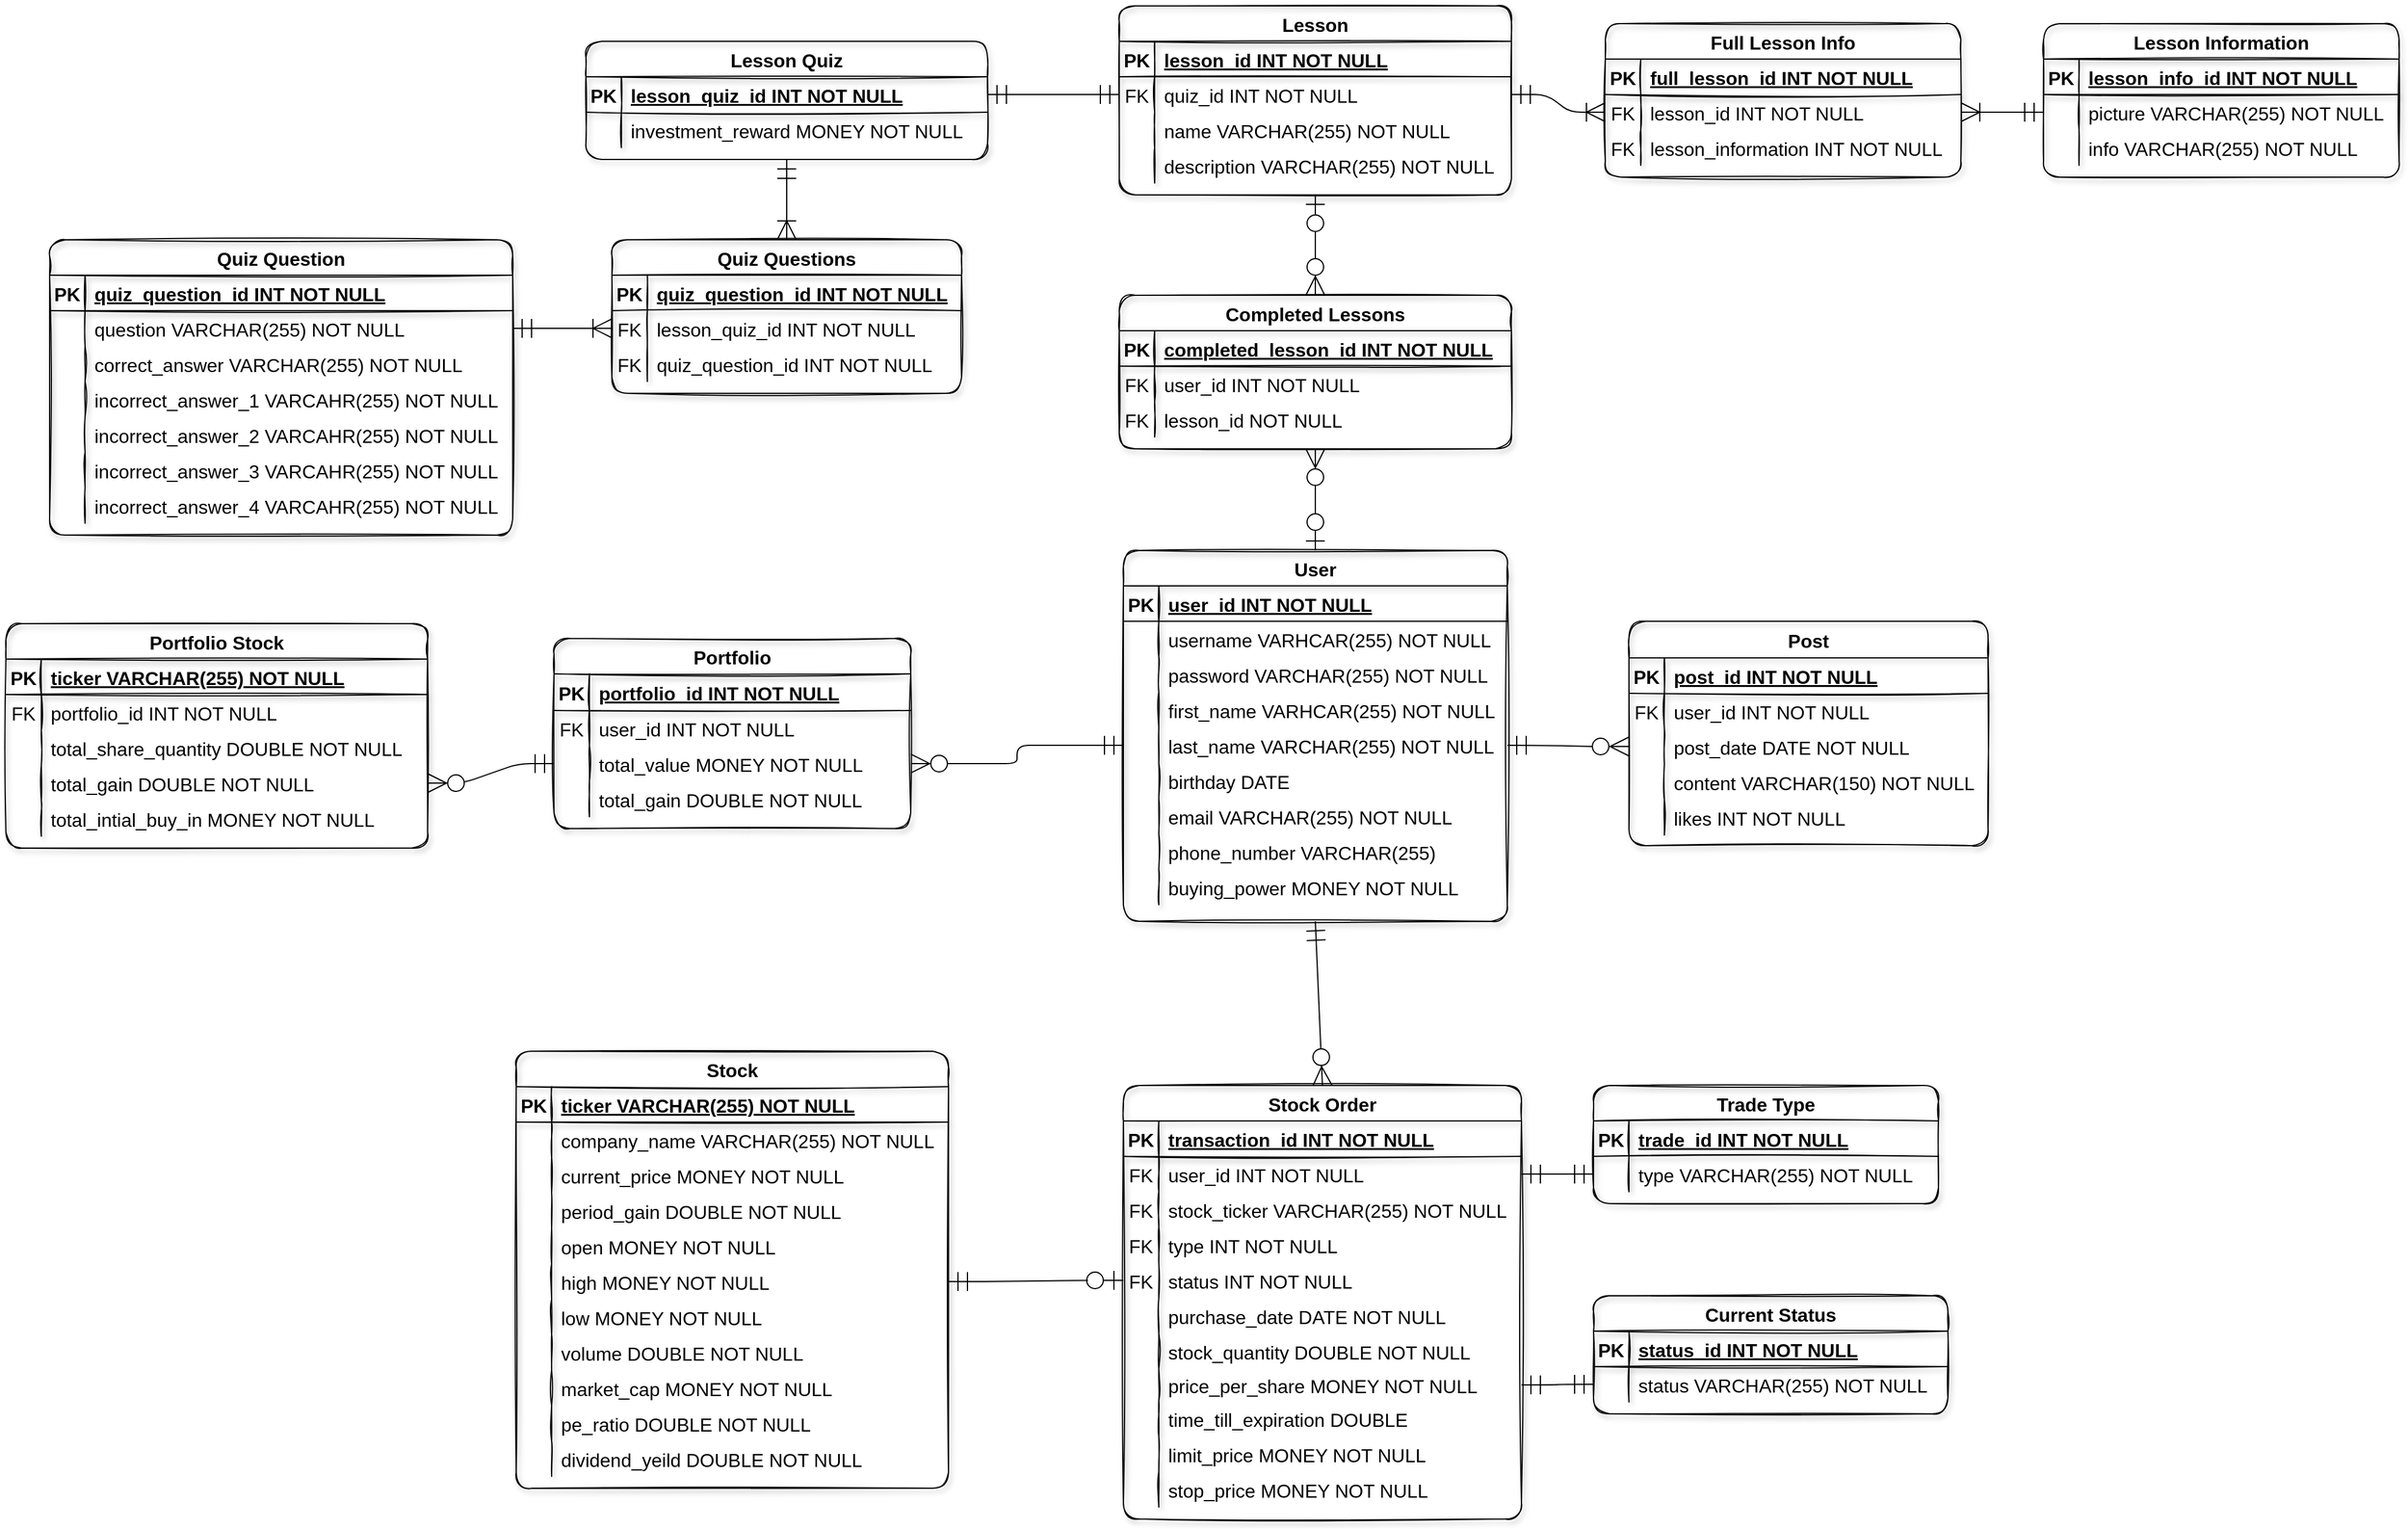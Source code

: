 <mxfile version="20.3.3" type="device"><diagram id="R2lEEEUBdFMjLlhIrx00" name="Page-1"><mxGraphModel dx="2622" dy="1232" grid="0" gridSize="10" guides="1" tooltips="1" connect="1" arrows="1" fold="1" page="0" pageScale="1" pageWidth="850" pageHeight="1100" math="0" shadow="0" extFonts="Permanent Marker^https://fonts.googleapis.com/css?family=Permanent+Marker"><root><mxCell id="0"/><mxCell id="1" parent="0"/><mxCell id="0xAkBrWw_JGWEh4F0hgY-5" value="User" style="shape=table;startSize=30;container=1;collapsible=1;childLayout=tableLayout;fixedRows=1;rowLines=0;fontStyle=1;align=center;resizeLast=1;fontSize=16;rounded=1;sketch=1;shadow=1;fillColor=none;" parent="1" vertex="1"><mxGeometry x="-64" y="102" width="325" height="314" as="geometry"/></mxCell><mxCell id="0xAkBrWw_JGWEh4F0hgY-6" value="" style="shape=tableRow;horizontal=0;startSize=0;swimlaneHead=0;swimlaneBody=0;fillColor=none;collapsible=0;dropTarget=0;points=[[0,0.5],[1,0.5]];portConstraint=eastwest;top=0;left=0;right=0;bottom=1;fontSize=16;" parent="0xAkBrWw_JGWEh4F0hgY-5" vertex="1"><mxGeometry y="30" width="325" height="30" as="geometry"/></mxCell><mxCell id="0xAkBrWw_JGWEh4F0hgY-7" value="PK" style="shape=partialRectangle;connectable=0;fillColor=none;top=0;left=0;bottom=0;right=0;fontStyle=1;overflow=hidden;fontSize=16;" parent="0xAkBrWw_JGWEh4F0hgY-6" vertex="1"><mxGeometry width="30" height="30" as="geometry"><mxRectangle width="30" height="30" as="alternateBounds"/></mxGeometry></mxCell><mxCell id="0xAkBrWw_JGWEh4F0hgY-8" value="user_id INT NOT NULL" style="shape=partialRectangle;connectable=0;fillColor=none;top=0;left=0;bottom=0;right=0;align=left;spacingLeft=6;fontStyle=5;overflow=hidden;fontSize=16;" parent="0xAkBrWw_JGWEh4F0hgY-6" vertex="1"><mxGeometry x="30" width="295" height="30" as="geometry"><mxRectangle width="295" height="30" as="alternateBounds"/></mxGeometry></mxCell><mxCell id="0xAkBrWw_JGWEh4F0hgY-9" value="" style="shape=tableRow;horizontal=0;startSize=0;swimlaneHead=0;swimlaneBody=0;fillColor=none;collapsible=0;dropTarget=0;points=[[0,0.5],[1,0.5]];portConstraint=eastwest;top=0;left=0;right=0;bottom=0;fontSize=16;" parent="0xAkBrWw_JGWEh4F0hgY-5" vertex="1"><mxGeometry y="60" width="325" height="30" as="geometry"/></mxCell><mxCell id="0xAkBrWw_JGWEh4F0hgY-10" value="" style="shape=partialRectangle;connectable=0;fillColor=none;top=0;left=0;bottom=0;right=0;editable=1;overflow=hidden;fontSize=16;" parent="0xAkBrWw_JGWEh4F0hgY-9" vertex="1"><mxGeometry width="30" height="30" as="geometry"><mxRectangle width="30" height="30" as="alternateBounds"/></mxGeometry></mxCell><mxCell id="0xAkBrWw_JGWEh4F0hgY-11" value="username VARHCAR(255) NOT NULL" style="shape=partialRectangle;connectable=0;fillColor=none;top=0;left=0;bottom=0;right=0;align=left;spacingLeft=6;overflow=hidden;fontSize=16;" parent="0xAkBrWw_JGWEh4F0hgY-9" vertex="1"><mxGeometry x="30" width="295" height="30" as="geometry"><mxRectangle width="295" height="30" as="alternateBounds"/></mxGeometry></mxCell><mxCell id="0xAkBrWw_JGWEh4F0hgY-12" value="" style="shape=tableRow;horizontal=0;startSize=0;swimlaneHead=0;swimlaneBody=0;fillColor=none;collapsible=0;dropTarget=0;points=[[0,0.5],[1,0.5]];portConstraint=eastwest;top=0;left=0;right=0;bottom=0;fontSize=16;" parent="0xAkBrWw_JGWEh4F0hgY-5" vertex="1"><mxGeometry y="90" width="325" height="30" as="geometry"/></mxCell><mxCell id="0xAkBrWw_JGWEh4F0hgY-13" value="" style="shape=partialRectangle;connectable=0;fillColor=none;top=0;left=0;bottom=0;right=0;editable=1;overflow=hidden;fontSize=16;" parent="0xAkBrWw_JGWEh4F0hgY-12" vertex="1"><mxGeometry width="30" height="30" as="geometry"><mxRectangle width="30" height="30" as="alternateBounds"/></mxGeometry></mxCell><mxCell id="0xAkBrWw_JGWEh4F0hgY-14" value="password VARCHAR(255) NOT NULL" style="shape=partialRectangle;connectable=0;fillColor=none;top=0;left=0;bottom=0;right=0;align=left;spacingLeft=6;overflow=hidden;fontSize=16;" parent="0xAkBrWw_JGWEh4F0hgY-12" vertex="1"><mxGeometry x="30" width="295" height="30" as="geometry"><mxRectangle width="295" height="30" as="alternateBounds"/></mxGeometry></mxCell><mxCell id="0xAkBrWw_JGWEh4F0hgY-15" value="" style="shape=tableRow;horizontal=0;startSize=0;swimlaneHead=0;swimlaneBody=0;fillColor=none;collapsible=0;dropTarget=0;points=[[0,0.5],[1,0.5]];portConstraint=eastwest;top=0;left=0;right=0;bottom=0;fontSize=16;" parent="0xAkBrWw_JGWEh4F0hgY-5" vertex="1"><mxGeometry y="120" width="325" height="30" as="geometry"/></mxCell><mxCell id="0xAkBrWw_JGWEh4F0hgY-16" value="" style="shape=partialRectangle;connectable=0;fillColor=none;top=0;left=0;bottom=0;right=0;editable=1;overflow=hidden;fontSize=16;" parent="0xAkBrWw_JGWEh4F0hgY-15" vertex="1"><mxGeometry width="30" height="30" as="geometry"><mxRectangle width="30" height="30" as="alternateBounds"/></mxGeometry></mxCell><mxCell id="0xAkBrWw_JGWEh4F0hgY-17" value="first_name VARHCAR(255) NOT NULL" style="shape=partialRectangle;connectable=0;fillColor=none;top=0;left=0;bottom=0;right=0;align=left;spacingLeft=6;overflow=hidden;fontSize=16;" parent="0xAkBrWw_JGWEh4F0hgY-15" vertex="1"><mxGeometry x="30" width="295" height="30" as="geometry"><mxRectangle width="295" height="30" as="alternateBounds"/></mxGeometry></mxCell><mxCell id="0xAkBrWw_JGWEh4F0hgY-19" value="" style="shape=tableRow;horizontal=0;startSize=0;swimlaneHead=0;swimlaneBody=0;fillColor=none;collapsible=0;dropTarget=0;points=[[0,0.5],[1,0.5]];portConstraint=eastwest;top=0;left=0;right=0;bottom=0;rounded=1;shadow=1;sketch=1;fontSize=16;" parent="0xAkBrWw_JGWEh4F0hgY-5" vertex="1"><mxGeometry y="150" width="325" height="30" as="geometry"/></mxCell><mxCell id="0xAkBrWw_JGWEh4F0hgY-20" value="" style="shape=partialRectangle;connectable=0;fillColor=none;top=0;left=0;bottom=0;right=0;editable=1;overflow=hidden;rounded=1;shadow=1;sketch=1;fontSize=16;" parent="0xAkBrWw_JGWEh4F0hgY-19" vertex="1"><mxGeometry width="30" height="30" as="geometry"><mxRectangle width="30" height="30" as="alternateBounds"/></mxGeometry></mxCell><mxCell id="0xAkBrWw_JGWEh4F0hgY-21" value="last_name VARCHAR(255) NOT NULL" style="shape=partialRectangle;connectable=0;fillColor=none;top=0;left=0;bottom=0;right=0;align=left;spacingLeft=6;overflow=hidden;rounded=1;shadow=1;sketch=1;fontSize=16;" parent="0xAkBrWw_JGWEh4F0hgY-19" vertex="1"><mxGeometry x="30" width="295" height="30" as="geometry"><mxRectangle width="295" height="30" as="alternateBounds"/></mxGeometry></mxCell><mxCell id="0xAkBrWw_JGWEh4F0hgY-22" value="" style="shape=tableRow;horizontal=0;startSize=0;swimlaneHead=0;swimlaneBody=0;fillColor=none;collapsible=0;dropTarget=0;points=[[0,0.5],[1,0.5]];portConstraint=eastwest;top=0;left=0;right=0;bottom=0;rounded=1;shadow=1;sketch=1;fontSize=16;" parent="0xAkBrWw_JGWEh4F0hgY-5" vertex="1"><mxGeometry y="180" width="325" height="30" as="geometry"/></mxCell><mxCell id="0xAkBrWw_JGWEh4F0hgY-23" value="" style="shape=partialRectangle;connectable=0;fillColor=none;top=0;left=0;bottom=0;right=0;editable=1;overflow=hidden;rounded=1;shadow=1;sketch=1;fontSize=16;" parent="0xAkBrWw_JGWEh4F0hgY-22" vertex="1"><mxGeometry width="30" height="30" as="geometry"><mxRectangle width="30" height="30" as="alternateBounds"/></mxGeometry></mxCell><mxCell id="0xAkBrWw_JGWEh4F0hgY-24" value="birthday DATE" style="shape=partialRectangle;connectable=0;fillColor=none;top=0;left=0;bottom=0;right=0;align=left;spacingLeft=6;overflow=hidden;rounded=1;shadow=1;sketch=1;fontSize=16;" parent="0xAkBrWw_JGWEh4F0hgY-22" vertex="1"><mxGeometry x="30" width="295" height="30" as="geometry"><mxRectangle width="295" height="30" as="alternateBounds"/></mxGeometry></mxCell><mxCell id="0xAkBrWw_JGWEh4F0hgY-25" value="" style="shape=tableRow;horizontal=0;startSize=0;swimlaneHead=0;swimlaneBody=0;fillColor=none;collapsible=0;dropTarget=0;points=[[0,0.5],[1,0.5]];portConstraint=eastwest;top=0;left=0;right=0;bottom=0;rounded=1;shadow=1;sketch=1;fontSize=16;" parent="0xAkBrWw_JGWEh4F0hgY-5" vertex="1"><mxGeometry y="210" width="325" height="30" as="geometry"/></mxCell><mxCell id="0xAkBrWw_JGWEh4F0hgY-26" value="" style="shape=partialRectangle;connectable=0;fillColor=none;top=0;left=0;bottom=0;right=0;editable=1;overflow=hidden;rounded=1;shadow=1;sketch=1;fontSize=16;" parent="0xAkBrWw_JGWEh4F0hgY-25" vertex="1"><mxGeometry width="30" height="30" as="geometry"><mxRectangle width="30" height="30" as="alternateBounds"/></mxGeometry></mxCell><mxCell id="0xAkBrWw_JGWEh4F0hgY-27" value="email VARCHAR(255) NOT NULL" style="shape=partialRectangle;connectable=0;fillColor=none;top=0;left=0;bottom=0;right=0;align=left;spacingLeft=6;overflow=hidden;rounded=1;shadow=1;sketch=1;fontSize=16;" parent="0xAkBrWw_JGWEh4F0hgY-25" vertex="1"><mxGeometry x="30" width="295" height="30" as="geometry"><mxRectangle width="295" height="30" as="alternateBounds"/></mxGeometry></mxCell><mxCell id="0xAkBrWw_JGWEh4F0hgY-28" value="" style="shape=tableRow;horizontal=0;startSize=0;swimlaneHead=0;swimlaneBody=0;fillColor=none;collapsible=0;dropTarget=0;points=[[0,0.5],[1,0.5]];portConstraint=eastwest;top=0;left=0;right=0;bottom=0;rounded=1;shadow=1;sketch=1;fontSize=16;" parent="0xAkBrWw_JGWEh4F0hgY-5" vertex="1"><mxGeometry y="240" width="325" height="30" as="geometry"/></mxCell><mxCell id="0xAkBrWw_JGWEh4F0hgY-29" value="" style="shape=partialRectangle;connectable=0;fillColor=none;top=0;left=0;bottom=0;right=0;editable=1;overflow=hidden;rounded=1;shadow=1;sketch=1;fontSize=16;" parent="0xAkBrWw_JGWEh4F0hgY-28" vertex="1"><mxGeometry width="30" height="30" as="geometry"><mxRectangle width="30" height="30" as="alternateBounds"/></mxGeometry></mxCell><mxCell id="0xAkBrWw_JGWEh4F0hgY-30" value="phone_number VARCHAR(255)" style="shape=partialRectangle;connectable=0;fillColor=none;top=0;left=0;bottom=0;right=0;align=left;spacingLeft=6;overflow=hidden;rounded=1;shadow=1;sketch=1;fontSize=16;" parent="0xAkBrWw_JGWEh4F0hgY-28" vertex="1"><mxGeometry x="30" width="295" height="30" as="geometry"><mxRectangle width="295" height="30" as="alternateBounds"/></mxGeometry></mxCell><mxCell id="0xAkBrWw_JGWEh4F0hgY-31" value="" style="shape=tableRow;horizontal=0;startSize=0;swimlaneHead=0;swimlaneBody=0;fillColor=none;collapsible=0;dropTarget=0;points=[[0,0.5],[1,0.5]];portConstraint=eastwest;top=0;left=0;right=0;bottom=0;rounded=1;shadow=1;sketch=1;fontSize=16;" parent="0xAkBrWw_JGWEh4F0hgY-5" vertex="1"><mxGeometry y="270" width="325" height="30" as="geometry"/></mxCell><mxCell id="0xAkBrWw_JGWEh4F0hgY-32" value="" style="shape=partialRectangle;connectable=0;fillColor=none;top=0;left=0;bottom=0;right=0;editable=1;overflow=hidden;rounded=1;shadow=1;sketch=1;fontSize=16;" parent="0xAkBrWw_JGWEh4F0hgY-31" vertex="1"><mxGeometry width="30" height="30" as="geometry"><mxRectangle width="30" height="30" as="alternateBounds"/></mxGeometry></mxCell><mxCell id="0xAkBrWw_JGWEh4F0hgY-33" value="buying_power MONEY NOT NULL" style="shape=partialRectangle;connectable=0;fillColor=none;top=0;left=0;bottom=0;right=0;align=left;spacingLeft=6;overflow=hidden;rounded=1;shadow=1;sketch=1;fontSize=16;" parent="0xAkBrWw_JGWEh4F0hgY-31" vertex="1"><mxGeometry x="30" width="295" height="30" as="geometry"><mxRectangle width="295" height="30" as="alternateBounds"/></mxGeometry></mxCell><mxCell id="0xAkBrWw_JGWEh4F0hgY-47" value="Post" style="shape=table;startSize=31;container=1;collapsible=1;childLayout=tableLayout;fixedRows=1;rowLines=0;fontStyle=1;align=center;resizeLast=1;rounded=1;shadow=1;sketch=1;fontSize=16;fillColor=none;" parent="1" vertex="1"><mxGeometry x="364" y="162" width="304" height="190" as="geometry"/></mxCell><mxCell id="0xAkBrWw_JGWEh4F0hgY-48" value="" style="shape=tableRow;horizontal=0;startSize=0;swimlaneHead=0;swimlaneBody=0;fillColor=none;collapsible=0;dropTarget=0;points=[[0,0.5],[1,0.5]];portConstraint=eastwest;top=0;left=0;right=0;bottom=1;rounded=1;shadow=1;sketch=1;fontSize=16;" parent="0xAkBrWw_JGWEh4F0hgY-47" vertex="1"><mxGeometry y="31" width="304" height="30" as="geometry"/></mxCell><mxCell id="0xAkBrWw_JGWEh4F0hgY-49" value="PK" style="shape=partialRectangle;connectable=0;fillColor=none;top=0;left=0;bottom=0;right=0;fontStyle=1;overflow=hidden;rounded=1;shadow=1;sketch=1;fontSize=16;" parent="0xAkBrWw_JGWEh4F0hgY-48" vertex="1"><mxGeometry width="30" height="30" as="geometry"><mxRectangle width="30" height="30" as="alternateBounds"/></mxGeometry></mxCell><mxCell id="0xAkBrWw_JGWEh4F0hgY-50" value="post_id INT NOT NULL" style="shape=partialRectangle;connectable=0;fillColor=none;top=0;left=0;bottom=0;right=0;align=left;spacingLeft=6;fontStyle=5;overflow=hidden;rounded=1;shadow=1;sketch=1;fontSize=16;" parent="0xAkBrWw_JGWEh4F0hgY-48" vertex="1"><mxGeometry x="30" width="274" height="30" as="geometry"><mxRectangle width="274" height="30" as="alternateBounds"/></mxGeometry></mxCell><mxCell id="0xAkBrWw_JGWEh4F0hgY-82" value="" style="shape=tableRow;horizontal=0;startSize=0;swimlaneHead=0;swimlaneBody=0;fillColor=none;collapsible=0;dropTarget=0;points=[[0,0.5],[1,0.5]];portConstraint=eastwest;top=0;left=0;right=0;bottom=0;rounded=1;shadow=1;sketch=1;fontSize=16;" parent="0xAkBrWw_JGWEh4F0hgY-47" vertex="1"><mxGeometry y="61" width="304" height="30" as="geometry"/></mxCell><mxCell id="0xAkBrWw_JGWEh4F0hgY-83" value="FK" style="shape=partialRectangle;connectable=0;fillColor=none;top=0;left=0;bottom=0;right=0;fontStyle=0;overflow=hidden;rounded=1;shadow=1;sketch=1;fontSize=16;" parent="0xAkBrWw_JGWEh4F0hgY-82" vertex="1"><mxGeometry width="30" height="30" as="geometry"><mxRectangle width="30" height="30" as="alternateBounds"/></mxGeometry></mxCell><mxCell id="0xAkBrWw_JGWEh4F0hgY-84" value="user_id INT NOT NULL " style="shape=partialRectangle;connectable=0;fillColor=none;top=0;left=0;bottom=0;right=0;align=left;spacingLeft=6;fontStyle=0;overflow=hidden;rounded=1;shadow=1;sketch=1;fontSize=16;" parent="0xAkBrWw_JGWEh4F0hgY-82" vertex="1"><mxGeometry x="30" width="274" height="30" as="geometry"><mxRectangle width="274" height="30" as="alternateBounds"/></mxGeometry></mxCell><mxCell id="0xAkBrWw_JGWEh4F0hgY-60" value="" style="shape=tableRow;horizontal=0;startSize=0;swimlaneHead=0;swimlaneBody=0;fillColor=none;collapsible=0;dropTarget=0;points=[[0,0.5],[1,0.5]];portConstraint=eastwest;top=0;left=0;right=0;bottom=0;rounded=1;shadow=1;sketch=1;fontSize=16;" parent="0xAkBrWw_JGWEh4F0hgY-47" vertex="1"><mxGeometry y="91" width="304" height="30" as="geometry"/></mxCell><mxCell id="0xAkBrWw_JGWEh4F0hgY-61" value="" style="shape=partialRectangle;connectable=0;fillColor=none;top=0;left=0;bottom=0;right=0;editable=1;overflow=hidden;rounded=1;shadow=1;sketch=1;fontSize=16;" parent="0xAkBrWw_JGWEh4F0hgY-60" vertex="1"><mxGeometry width="30" height="30" as="geometry"><mxRectangle width="30" height="30" as="alternateBounds"/></mxGeometry></mxCell><mxCell id="0xAkBrWw_JGWEh4F0hgY-62" value="post_date DATE NOT NULL" style="shape=partialRectangle;connectable=0;fillColor=none;top=0;left=0;bottom=0;right=0;align=left;spacingLeft=6;overflow=hidden;rounded=1;shadow=1;sketch=1;fontSize=16;" parent="0xAkBrWw_JGWEh4F0hgY-60" vertex="1"><mxGeometry x="30" width="274" height="30" as="geometry"><mxRectangle width="274" height="30" as="alternateBounds"/></mxGeometry></mxCell><mxCell id="0xAkBrWw_JGWEh4F0hgY-76" value="" style="shape=tableRow;horizontal=0;startSize=0;swimlaneHead=0;swimlaneBody=0;fillColor=none;collapsible=0;dropTarget=0;points=[[0,0.5],[1,0.5]];portConstraint=eastwest;top=0;left=0;right=0;bottom=0;rounded=1;shadow=1;sketch=1;fontSize=16;" parent="0xAkBrWw_JGWEh4F0hgY-47" vertex="1"><mxGeometry y="121" width="304" height="30" as="geometry"/></mxCell><mxCell id="0xAkBrWw_JGWEh4F0hgY-77" value="" style="shape=partialRectangle;connectable=0;fillColor=none;top=0;left=0;bottom=0;right=0;editable=1;overflow=hidden;rounded=1;shadow=1;sketch=1;fontSize=16;" parent="0xAkBrWw_JGWEh4F0hgY-76" vertex="1"><mxGeometry width="30" height="30" as="geometry"><mxRectangle width="30" height="30" as="alternateBounds"/></mxGeometry></mxCell><mxCell id="0xAkBrWw_JGWEh4F0hgY-78" value="content VARCHAR(150) NOT NULL" style="shape=partialRectangle;connectable=0;fillColor=none;top=0;left=0;bottom=0;right=0;align=left;spacingLeft=6;overflow=hidden;rounded=1;shadow=1;sketch=1;fontSize=16;" parent="0xAkBrWw_JGWEh4F0hgY-76" vertex="1"><mxGeometry x="30" width="274" height="30" as="geometry"><mxRectangle width="274" height="30" as="alternateBounds"/></mxGeometry></mxCell><mxCell id="0xAkBrWw_JGWEh4F0hgY-79" value="" style="shape=tableRow;horizontal=0;startSize=0;swimlaneHead=0;swimlaneBody=0;fillColor=none;collapsible=0;dropTarget=0;points=[[0,0.5],[1,0.5]];portConstraint=eastwest;top=0;left=0;right=0;bottom=0;rounded=1;shadow=1;sketch=1;fontSize=16;" parent="0xAkBrWw_JGWEh4F0hgY-47" vertex="1"><mxGeometry y="151" width="304" height="30" as="geometry"/></mxCell><mxCell id="0xAkBrWw_JGWEh4F0hgY-80" value="" style="shape=partialRectangle;connectable=0;fillColor=none;top=0;left=0;bottom=0;right=0;editable=1;overflow=hidden;rounded=1;shadow=1;sketch=1;fontSize=16;" parent="0xAkBrWw_JGWEh4F0hgY-79" vertex="1"><mxGeometry width="30" height="30" as="geometry"><mxRectangle width="30" height="30" as="alternateBounds"/></mxGeometry></mxCell><mxCell id="0xAkBrWw_JGWEh4F0hgY-81" value="likes INT NOT NULL" style="shape=partialRectangle;connectable=0;fillColor=none;top=0;left=0;bottom=0;right=0;align=left;spacingLeft=6;overflow=hidden;rounded=1;shadow=1;sketch=1;fontSize=16;" parent="0xAkBrWw_JGWEh4F0hgY-79" vertex="1"><mxGeometry x="30" width="274" height="30" as="geometry"><mxRectangle width="274" height="30" as="alternateBounds"/></mxGeometry></mxCell><mxCell id="0xAkBrWw_JGWEh4F0hgY-90" value="" style="edgeStyle=entityRelationEdgeStyle;fontSize=12;html=1;endArrow=ERzeroToMany;startArrow=ERmandOne;rounded=0;startSize=14;endSize=14;curved=1;exitX=1;exitY=0.5;exitDx=0;exitDy=0;entryX=0;entryY=0.5;entryDx=0;entryDy=0;endFill=0;" parent="1" source="0xAkBrWw_JGWEh4F0hgY-19" target="0xAkBrWw_JGWEh4F0hgY-60" edge="1"><mxGeometry width="100" height="100" relative="1" as="geometry"><mxPoint x="307" y="445" as="sourcePoint"/><mxPoint x="407" y="345" as="targetPoint"/></mxGeometry></mxCell><mxCell id="0xAkBrWw_JGWEh4F0hgY-93" value="Stock" style="shape=table;startSize=30;container=1;collapsible=1;childLayout=tableLayout;fixedRows=1;rowLines=0;fontStyle=1;align=center;resizeLast=1;rounded=1;shadow=1;sketch=1;fontSize=16;fillColor=none;" parent="1" vertex="1"><mxGeometry x="-578" y="526" width="366" height="370" as="geometry"/></mxCell><mxCell id="0xAkBrWw_JGWEh4F0hgY-94" value="" style="shape=tableRow;horizontal=0;startSize=0;swimlaneHead=0;swimlaneBody=0;fillColor=none;collapsible=0;dropTarget=0;points=[[0,0.5],[1,0.5]];portConstraint=eastwest;top=0;left=0;right=0;bottom=1;rounded=1;shadow=1;sketch=1;fontSize=16;" parent="0xAkBrWw_JGWEh4F0hgY-93" vertex="1"><mxGeometry y="30" width="366" height="30" as="geometry"/></mxCell><mxCell id="0xAkBrWw_JGWEh4F0hgY-95" value="PK" style="shape=partialRectangle;connectable=0;fillColor=none;top=0;left=0;bottom=0;right=0;fontStyle=1;overflow=hidden;rounded=1;shadow=1;sketch=1;fontSize=16;" parent="0xAkBrWw_JGWEh4F0hgY-94" vertex="1"><mxGeometry width="30" height="30" as="geometry"><mxRectangle width="30" height="30" as="alternateBounds"/></mxGeometry></mxCell><mxCell id="0xAkBrWw_JGWEh4F0hgY-96" value="ticker VARCHAR(255) NOT NULL" style="shape=partialRectangle;connectable=0;fillColor=none;top=0;left=0;bottom=0;right=0;align=left;spacingLeft=6;fontStyle=5;overflow=hidden;rounded=1;shadow=1;sketch=1;fontSize=16;" parent="0xAkBrWw_JGWEh4F0hgY-94" vertex="1"><mxGeometry x="30" width="336" height="30" as="geometry"><mxRectangle width="336" height="30" as="alternateBounds"/></mxGeometry></mxCell><mxCell id="0xAkBrWw_JGWEh4F0hgY-97" value="" style="shape=tableRow;horizontal=0;startSize=0;swimlaneHead=0;swimlaneBody=0;fillColor=none;collapsible=0;dropTarget=0;points=[[0,0.5],[1,0.5]];portConstraint=eastwest;top=0;left=0;right=0;bottom=0;rounded=1;shadow=1;sketch=1;fontSize=16;" parent="0xAkBrWw_JGWEh4F0hgY-93" vertex="1"><mxGeometry y="60" width="366" height="30" as="geometry"/></mxCell><mxCell id="0xAkBrWw_JGWEh4F0hgY-98" value="" style="shape=partialRectangle;connectable=0;fillColor=none;top=0;left=0;bottom=0;right=0;editable=1;overflow=hidden;rounded=1;shadow=1;sketch=1;fontSize=16;" parent="0xAkBrWw_JGWEh4F0hgY-97" vertex="1"><mxGeometry width="30" height="30" as="geometry"><mxRectangle width="30" height="30" as="alternateBounds"/></mxGeometry></mxCell><mxCell id="0xAkBrWw_JGWEh4F0hgY-99" value="company_name VARCHAR(255) NOT NULL" style="shape=partialRectangle;connectable=0;fillColor=none;top=0;left=0;bottom=0;right=0;align=left;spacingLeft=6;overflow=hidden;rounded=1;shadow=1;sketch=1;fontSize=16;" parent="0xAkBrWw_JGWEh4F0hgY-97" vertex="1"><mxGeometry x="30" width="336" height="30" as="geometry"><mxRectangle width="336" height="30" as="alternateBounds"/></mxGeometry></mxCell><mxCell id="0xAkBrWw_JGWEh4F0hgY-100" value="" style="shape=tableRow;horizontal=0;startSize=0;swimlaneHead=0;swimlaneBody=0;fillColor=none;collapsible=0;dropTarget=0;points=[[0,0.5],[1,0.5]];portConstraint=eastwest;top=0;left=0;right=0;bottom=0;rounded=1;shadow=1;sketch=1;fontSize=16;" parent="0xAkBrWw_JGWEh4F0hgY-93" vertex="1"><mxGeometry y="90" width="366" height="30" as="geometry"/></mxCell><mxCell id="0xAkBrWw_JGWEh4F0hgY-101" value="" style="shape=partialRectangle;connectable=0;fillColor=none;top=0;left=0;bottom=0;right=0;editable=1;overflow=hidden;rounded=1;shadow=1;sketch=1;fontSize=16;" parent="0xAkBrWw_JGWEh4F0hgY-100" vertex="1"><mxGeometry width="30" height="30" as="geometry"><mxRectangle width="30" height="30" as="alternateBounds"/></mxGeometry></mxCell><mxCell id="0xAkBrWw_JGWEh4F0hgY-102" value="current_price MONEY NOT NULL" style="shape=partialRectangle;connectable=0;fillColor=none;top=0;left=0;bottom=0;right=0;align=left;spacingLeft=6;overflow=hidden;rounded=1;shadow=1;sketch=1;fontSize=16;" parent="0xAkBrWw_JGWEh4F0hgY-100" vertex="1"><mxGeometry x="30" width="336" height="30" as="geometry"><mxRectangle width="336" height="30" as="alternateBounds"/></mxGeometry></mxCell><mxCell id="0xAkBrWw_JGWEh4F0hgY-103" value="" style="shape=tableRow;horizontal=0;startSize=0;swimlaneHead=0;swimlaneBody=0;fillColor=none;collapsible=0;dropTarget=0;points=[[0,0.5],[1,0.5]];portConstraint=eastwest;top=0;left=0;right=0;bottom=0;rounded=1;shadow=1;sketch=1;fontSize=16;" parent="0xAkBrWw_JGWEh4F0hgY-93" vertex="1"><mxGeometry y="120" width="366" height="30" as="geometry"/></mxCell><mxCell id="0xAkBrWw_JGWEh4F0hgY-104" value="" style="shape=partialRectangle;connectable=0;fillColor=none;top=0;left=0;bottom=0;right=0;editable=1;overflow=hidden;rounded=1;shadow=1;sketch=1;fontSize=16;" parent="0xAkBrWw_JGWEh4F0hgY-103" vertex="1"><mxGeometry width="30" height="30" as="geometry"><mxRectangle width="30" height="30" as="alternateBounds"/></mxGeometry></mxCell><mxCell id="0xAkBrWw_JGWEh4F0hgY-105" value="period_gain DOUBLE NOT NULL" style="shape=partialRectangle;connectable=0;fillColor=none;top=0;left=0;bottom=0;right=0;align=left;spacingLeft=6;overflow=hidden;rounded=1;shadow=1;sketch=1;fontSize=16;" parent="0xAkBrWw_JGWEh4F0hgY-103" vertex="1"><mxGeometry x="30" width="336" height="30" as="geometry"><mxRectangle width="336" height="30" as="alternateBounds"/></mxGeometry></mxCell><mxCell id="0xAkBrWw_JGWEh4F0hgY-106" value="" style="shape=tableRow;horizontal=0;startSize=0;swimlaneHead=0;swimlaneBody=0;fillColor=none;collapsible=0;dropTarget=0;points=[[0,0.5],[1,0.5]];portConstraint=eastwest;top=0;left=0;right=0;bottom=0;rounded=1;shadow=1;sketch=1;fontSize=16;" parent="0xAkBrWw_JGWEh4F0hgY-93" vertex="1"><mxGeometry y="150" width="366" height="30" as="geometry"/></mxCell><mxCell id="0xAkBrWw_JGWEh4F0hgY-107" value="" style="shape=partialRectangle;connectable=0;fillColor=none;top=0;left=0;bottom=0;right=0;editable=1;overflow=hidden;rounded=1;shadow=1;sketch=1;fontSize=16;" parent="0xAkBrWw_JGWEh4F0hgY-106" vertex="1"><mxGeometry width="30" height="30" as="geometry"><mxRectangle width="30" height="30" as="alternateBounds"/></mxGeometry></mxCell><mxCell id="0xAkBrWw_JGWEh4F0hgY-108" value="open MONEY NOT NULL" style="shape=partialRectangle;connectable=0;fillColor=none;top=0;left=0;bottom=0;right=0;align=left;spacingLeft=6;overflow=hidden;rounded=1;shadow=1;sketch=1;fontSize=16;" parent="0xAkBrWw_JGWEh4F0hgY-106" vertex="1"><mxGeometry x="30" width="336" height="30" as="geometry"><mxRectangle width="336" height="30" as="alternateBounds"/></mxGeometry></mxCell><mxCell id="0xAkBrWw_JGWEh4F0hgY-109" value="" style="shape=tableRow;horizontal=0;startSize=0;swimlaneHead=0;swimlaneBody=0;fillColor=none;collapsible=0;dropTarget=0;points=[[0,0.5],[1,0.5]];portConstraint=eastwest;top=0;left=0;right=0;bottom=0;rounded=1;shadow=1;sketch=1;fontSize=16;" parent="0xAkBrWw_JGWEh4F0hgY-93" vertex="1"><mxGeometry y="180" width="366" height="30" as="geometry"/></mxCell><mxCell id="0xAkBrWw_JGWEh4F0hgY-110" value="" style="shape=partialRectangle;connectable=0;fillColor=none;top=0;left=0;bottom=0;right=0;editable=1;overflow=hidden;rounded=1;shadow=1;sketch=1;fontSize=16;" parent="0xAkBrWw_JGWEh4F0hgY-109" vertex="1"><mxGeometry width="30" height="30" as="geometry"><mxRectangle width="30" height="30" as="alternateBounds"/></mxGeometry></mxCell><mxCell id="0xAkBrWw_JGWEh4F0hgY-111" value="high MONEY NOT NULL" style="shape=partialRectangle;connectable=0;fillColor=none;top=0;left=0;bottom=0;right=0;align=left;spacingLeft=6;overflow=hidden;rounded=1;shadow=1;sketch=1;fontSize=16;" parent="0xAkBrWw_JGWEh4F0hgY-109" vertex="1"><mxGeometry x="30" width="336" height="30" as="geometry"><mxRectangle width="336" height="30" as="alternateBounds"/></mxGeometry></mxCell><mxCell id="0xAkBrWw_JGWEh4F0hgY-112" value="" style="shape=tableRow;horizontal=0;startSize=0;swimlaneHead=0;swimlaneBody=0;fillColor=none;collapsible=0;dropTarget=0;points=[[0,0.5],[1,0.5]];portConstraint=eastwest;top=0;left=0;right=0;bottom=0;rounded=1;shadow=1;sketch=1;fontSize=16;" parent="0xAkBrWw_JGWEh4F0hgY-93" vertex="1"><mxGeometry y="210" width="366" height="30" as="geometry"/></mxCell><mxCell id="0xAkBrWw_JGWEh4F0hgY-113" value="" style="shape=partialRectangle;connectable=0;fillColor=none;top=0;left=0;bottom=0;right=0;editable=1;overflow=hidden;rounded=1;shadow=1;sketch=1;fontSize=16;" parent="0xAkBrWw_JGWEh4F0hgY-112" vertex="1"><mxGeometry width="30" height="30" as="geometry"><mxRectangle width="30" height="30" as="alternateBounds"/></mxGeometry></mxCell><mxCell id="0xAkBrWw_JGWEh4F0hgY-114" value="low MONEY NOT NULL" style="shape=partialRectangle;connectable=0;fillColor=none;top=0;left=0;bottom=0;right=0;align=left;spacingLeft=6;overflow=hidden;rounded=1;shadow=1;sketch=1;fontSize=16;" parent="0xAkBrWw_JGWEh4F0hgY-112" vertex="1"><mxGeometry x="30" width="336" height="30" as="geometry"><mxRectangle width="336" height="30" as="alternateBounds"/></mxGeometry></mxCell><mxCell id="0xAkBrWw_JGWEh4F0hgY-115" value="" style="shape=tableRow;horizontal=0;startSize=0;swimlaneHead=0;swimlaneBody=0;fillColor=none;collapsible=0;dropTarget=0;points=[[0,0.5],[1,0.5]];portConstraint=eastwest;top=0;left=0;right=0;bottom=0;rounded=1;shadow=1;sketch=1;fontSize=16;" parent="0xAkBrWw_JGWEh4F0hgY-93" vertex="1"><mxGeometry y="240" width="366" height="30" as="geometry"/></mxCell><mxCell id="0xAkBrWw_JGWEh4F0hgY-116" value="" style="shape=partialRectangle;connectable=0;fillColor=none;top=0;left=0;bottom=0;right=0;editable=1;overflow=hidden;rounded=1;shadow=1;sketch=1;fontSize=16;" parent="0xAkBrWw_JGWEh4F0hgY-115" vertex="1"><mxGeometry width="30" height="30" as="geometry"><mxRectangle width="30" height="30" as="alternateBounds"/></mxGeometry></mxCell><mxCell id="0xAkBrWw_JGWEh4F0hgY-117" value="volume DOUBLE NOT NULL" style="shape=partialRectangle;connectable=0;fillColor=none;top=0;left=0;bottom=0;right=0;align=left;spacingLeft=6;overflow=hidden;rounded=1;shadow=1;sketch=1;fontSize=16;" parent="0xAkBrWw_JGWEh4F0hgY-115" vertex="1"><mxGeometry x="30" width="336" height="30" as="geometry"><mxRectangle width="336" height="30" as="alternateBounds"/></mxGeometry></mxCell><mxCell id="0xAkBrWw_JGWEh4F0hgY-118" value="" style="shape=tableRow;horizontal=0;startSize=0;swimlaneHead=0;swimlaneBody=0;fillColor=none;collapsible=0;dropTarget=0;points=[[0,0.5],[1,0.5]];portConstraint=eastwest;top=0;left=0;right=0;bottom=0;rounded=1;shadow=1;sketch=1;fontSize=16;" parent="0xAkBrWw_JGWEh4F0hgY-93" vertex="1"><mxGeometry y="270" width="366" height="30" as="geometry"/></mxCell><mxCell id="0xAkBrWw_JGWEh4F0hgY-119" value="" style="shape=partialRectangle;connectable=0;fillColor=none;top=0;left=0;bottom=0;right=0;editable=1;overflow=hidden;rounded=1;shadow=1;sketch=1;fontSize=16;" parent="0xAkBrWw_JGWEh4F0hgY-118" vertex="1"><mxGeometry width="30" height="30" as="geometry"><mxRectangle width="30" height="30" as="alternateBounds"/></mxGeometry></mxCell><mxCell id="0xAkBrWw_JGWEh4F0hgY-120" value="market_cap MONEY NOT NULL" style="shape=partialRectangle;connectable=0;fillColor=none;top=0;left=0;bottom=0;right=0;align=left;spacingLeft=6;overflow=hidden;rounded=1;shadow=1;sketch=1;fontSize=16;" parent="0xAkBrWw_JGWEh4F0hgY-118" vertex="1"><mxGeometry x="30" width="336" height="30" as="geometry"><mxRectangle width="336" height="30" as="alternateBounds"/></mxGeometry></mxCell><mxCell id="0xAkBrWw_JGWEh4F0hgY-121" value="" style="shape=tableRow;horizontal=0;startSize=0;swimlaneHead=0;swimlaneBody=0;fillColor=none;collapsible=0;dropTarget=0;points=[[0,0.5],[1,0.5]];portConstraint=eastwest;top=0;left=0;right=0;bottom=0;rounded=1;shadow=1;sketch=1;fontSize=16;" parent="0xAkBrWw_JGWEh4F0hgY-93" vertex="1"><mxGeometry y="300" width="366" height="30" as="geometry"/></mxCell><mxCell id="0xAkBrWw_JGWEh4F0hgY-122" value="" style="shape=partialRectangle;connectable=0;fillColor=none;top=0;left=0;bottom=0;right=0;editable=1;overflow=hidden;rounded=1;shadow=1;sketch=1;fontSize=16;" parent="0xAkBrWw_JGWEh4F0hgY-121" vertex="1"><mxGeometry width="30" height="30" as="geometry"><mxRectangle width="30" height="30" as="alternateBounds"/></mxGeometry></mxCell><mxCell id="0xAkBrWw_JGWEh4F0hgY-123" value="pe_ratio DOUBLE NOT NULL" style="shape=partialRectangle;connectable=0;fillColor=none;top=0;left=0;bottom=0;right=0;align=left;spacingLeft=6;overflow=hidden;rounded=1;shadow=1;sketch=1;fontSize=16;" parent="0xAkBrWw_JGWEh4F0hgY-121" vertex="1"><mxGeometry x="30" width="336" height="30" as="geometry"><mxRectangle width="336" height="30" as="alternateBounds"/></mxGeometry></mxCell><mxCell id="0xAkBrWw_JGWEh4F0hgY-124" value="" style="shape=tableRow;horizontal=0;startSize=0;swimlaneHead=0;swimlaneBody=0;fillColor=none;collapsible=0;dropTarget=0;points=[[0,0.5],[1,0.5]];portConstraint=eastwest;top=0;left=0;right=0;bottom=0;rounded=1;shadow=1;sketch=1;fontSize=16;" parent="0xAkBrWw_JGWEh4F0hgY-93" vertex="1"><mxGeometry y="330" width="366" height="30" as="geometry"/></mxCell><mxCell id="0xAkBrWw_JGWEh4F0hgY-125" value="" style="shape=partialRectangle;connectable=0;fillColor=none;top=0;left=0;bottom=0;right=0;editable=1;overflow=hidden;rounded=1;shadow=1;sketch=1;fontSize=16;" parent="0xAkBrWw_JGWEh4F0hgY-124" vertex="1"><mxGeometry width="30" height="30" as="geometry"><mxRectangle width="30" height="30" as="alternateBounds"/></mxGeometry></mxCell><mxCell id="0xAkBrWw_JGWEh4F0hgY-126" value="dividend_yeild DOUBLE NOT NULL" style="shape=partialRectangle;connectable=0;fillColor=none;top=0;left=0;bottom=0;right=0;align=left;spacingLeft=6;overflow=hidden;rounded=1;shadow=1;sketch=1;fontSize=16;" parent="0xAkBrWw_JGWEh4F0hgY-124" vertex="1"><mxGeometry x="30" width="336" height="30" as="geometry"><mxRectangle width="336" height="30" as="alternateBounds"/></mxGeometry></mxCell><mxCell id="0xAkBrWw_JGWEh4F0hgY-127" value="Portfolio Stock" style="shape=table;startSize=30;container=1;collapsible=1;childLayout=tableLayout;fixedRows=1;rowLines=0;fontStyle=1;align=center;resizeLast=1;rounded=1;shadow=1;sketch=1;fontSize=16;fillColor=none;" parent="1" vertex="1"><mxGeometry x="-1010" y="164.0" width="357" height="190" as="geometry"/></mxCell><mxCell id="0xAkBrWw_JGWEh4F0hgY-128" value="" style="shape=tableRow;horizontal=0;startSize=0;swimlaneHead=0;swimlaneBody=0;fillColor=none;collapsible=0;dropTarget=0;points=[[0,0.5],[1,0.5]];portConstraint=eastwest;top=0;left=0;right=0;bottom=1;rounded=1;shadow=1;sketch=1;fontSize=16;" parent="0xAkBrWw_JGWEh4F0hgY-127" vertex="1"><mxGeometry y="30" width="357" height="30" as="geometry"/></mxCell><mxCell id="0xAkBrWw_JGWEh4F0hgY-129" value="PK" style="shape=partialRectangle;connectable=0;fillColor=none;top=0;left=0;bottom=0;right=0;fontStyle=1;overflow=hidden;rounded=1;shadow=1;sketch=1;fontSize=16;" parent="0xAkBrWw_JGWEh4F0hgY-128" vertex="1"><mxGeometry width="30" height="30" as="geometry"><mxRectangle width="30" height="30" as="alternateBounds"/></mxGeometry></mxCell><mxCell id="0xAkBrWw_JGWEh4F0hgY-130" value="ticker VARCHAR(255) NOT NULL" style="shape=partialRectangle;connectable=0;fillColor=none;top=0;left=0;bottom=0;right=0;align=left;spacingLeft=6;fontStyle=5;overflow=hidden;rounded=1;shadow=1;sketch=1;fontSize=16;" parent="0xAkBrWw_JGWEh4F0hgY-128" vertex="1"><mxGeometry x="30" width="327" height="30" as="geometry"><mxRectangle width="327" height="30" as="alternateBounds"/></mxGeometry></mxCell><mxCell id="0xAkBrWw_JGWEh4F0hgY-217" value="" style="shape=tableRow;horizontal=0;startSize=0;swimlaneHead=0;swimlaneBody=0;fillColor=none;collapsible=0;dropTarget=0;points=[[0,0.5],[1,0.5]];portConstraint=eastwest;top=0;left=0;right=0;bottom=0;rounded=1;shadow=1;sketch=1;fontSize=16;" parent="0xAkBrWw_JGWEh4F0hgY-127" vertex="1"><mxGeometry y="60" width="357" height="30" as="geometry"/></mxCell><mxCell id="0xAkBrWw_JGWEh4F0hgY-218" value="FK" style="shape=partialRectangle;connectable=0;fillColor=none;top=0;left=0;bottom=0;right=0;fontStyle=0;overflow=hidden;rounded=1;shadow=1;sketch=1;fontSize=16;" parent="0xAkBrWw_JGWEh4F0hgY-217" vertex="1"><mxGeometry width="30" height="30" as="geometry"><mxRectangle width="30" height="30" as="alternateBounds"/></mxGeometry></mxCell><mxCell id="0xAkBrWw_JGWEh4F0hgY-219" value="portfolio_id INT NOT NULL" style="shape=partialRectangle;connectable=0;fillColor=none;top=0;left=0;bottom=0;right=0;align=left;spacingLeft=6;fontStyle=0;overflow=hidden;rounded=1;shadow=1;sketch=1;fontSize=16;" parent="0xAkBrWw_JGWEh4F0hgY-217" vertex="1"><mxGeometry x="30" width="327" height="30" as="geometry"><mxRectangle width="327" height="30" as="alternateBounds"/></mxGeometry></mxCell><mxCell id="0xAkBrWw_JGWEh4F0hgY-131" value="" style="shape=tableRow;horizontal=0;startSize=0;swimlaneHead=0;swimlaneBody=0;fillColor=none;collapsible=0;dropTarget=0;points=[[0,0.5],[1,0.5]];portConstraint=eastwest;top=0;left=0;right=0;bottom=0;rounded=1;shadow=1;sketch=1;fontSize=16;" parent="0xAkBrWw_JGWEh4F0hgY-127" vertex="1"><mxGeometry y="90" width="357" height="30" as="geometry"/></mxCell><mxCell id="0xAkBrWw_JGWEh4F0hgY-132" value="" style="shape=partialRectangle;connectable=0;fillColor=none;top=0;left=0;bottom=0;right=0;editable=1;overflow=hidden;rounded=1;shadow=1;sketch=1;fontSize=16;" parent="0xAkBrWw_JGWEh4F0hgY-131" vertex="1"><mxGeometry width="30" height="30" as="geometry"><mxRectangle width="30" height="30" as="alternateBounds"/></mxGeometry></mxCell><mxCell id="0xAkBrWw_JGWEh4F0hgY-133" value="total_share_quantity DOUBLE NOT NULL" style="shape=partialRectangle;connectable=0;fillColor=none;top=0;left=0;bottom=0;right=0;align=left;spacingLeft=6;overflow=hidden;rounded=1;shadow=1;sketch=1;fontSize=16;" parent="0xAkBrWw_JGWEh4F0hgY-131" vertex="1"><mxGeometry x="30" width="327" height="30" as="geometry"><mxRectangle width="327" height="30" as="alternateBounds"/></mxGeometry></mxCell><mxCell id="0xAkBrWw_JGWEh4F0hgY-134" value="" style="shape=tableRow;horizontal=0;startSize=0;swimlaneHead=0;swimlaneBody=0;fillColor=none;collapsible=0;dropTarget=0;points=[[0,0.5],[1,0.5]];portConstraint=eastwest;top=0;left=0;right=0;bottom=0;rounded=1;shadow=1;sketch=1;fontSize=16;" parent="0xAkBrWw_JGWEh4F0hgY-127" vertex="1"><mxGeometry y="120" width="357" height="30" as="geometry"/></mxCell><mxCell id="0xAkBrWw_JGWEh4F0hgY-135" value="" style="shape=partialRectangle;connectable=0;fillColor=none;top=0;left=0;bottom=0;right=0;editable=1;overflow=hidden;rounded=1;shadow=1;sketch=1;fontSize=16;" parent="0xAkBrWw_JGWEh4F0hgY-134" vertex="1"><mxGeometry width="30" height="30" as="geometry"><mxRectangle width="30" height="30" as="alternateBounds"/></mxGeometry></mxCell><mxCell id="0xAkBrWw_JGWEh4F0hgY-136" value="total_gain DOUBLE NOT NULL" style="shape=partialRectangle;connectable=0;fillColor=none;top=0;left=0;bottom=0;right=0;align=left;spacingLeft=6;overflow=hidden;rounded=1;shadow=1;sketch=1;fontSize=16;" parent="0xAkBrWw_JGWEh4F0hgY-134" vertex="1"><mxGeometry x="30" width="327" height="30" as="geometry"><mxRectangle width="327" height="30" as="alternateBounds"/></mxGeometry></mxCell><mxCell id="0xAkBrWw_JGWEh4F0hgY-246" value="" style="shape=tableRow;horizontal=0;startSize=0;swimlaneHead=0;swimlaneBody=0;fillColor=none;collapsible=0;dropTarget=0;points=[[0,0.5],[1,0.5]];portConstraint=eastwest;top=0;left=0;right=0;bottom=0;rounded=1;shadow=1;sketch=1;fontSize=16;" parent="0xAkBrWw_JGWEh4F0hgY-127" vertex="1"><mxGeometry y="150" width="357" height="30" as="geometry"/></mxCell><mxCell id="0xAkBrWw_JGWEh4F0hgY-247" value="" style="shape=partialRectangle;connectable=0;fillColor=none;top=0;left=0;bottom=0;right=0;editable=1;overflow=hidden;rounded=1;shadow=1;sketch=1;fontSize=16;" parent="0xAkBrWw_JGWEh4F0hgY-246" vertex="1"><mxGeometry width="30" height="30" as="geometry"><mxRectangle width="30" height="30" as="alternateBounds"/></mxGeometry></mxCell><mxCell id="0xAkBrWw_JGWEh4F0hgY-248" value="total_intial_buy_in MONEY NOT NULL" style="shape=partialRectangle;connectable=0;fillColor=none;top=0;left=0;bottom=0;right=0;align=left;spacingLeft=6;overflow=hidden;rounded=1;shadow=1;sketch=1;fontSize=16;" parent="0xAkBrWw_JGWEh4F0hgY-246" vertex="1"><mxGeometry x="30" width="327" height="30" as="geometry"><mxRectangle width="327" height="30" as="alternateBounds"/></mxGeometry></mxCell><mxCell id="0xAkBrWw_JGWEh4F0hgY-140" value="Stock Order" style="shape=table;startSize=30;container=1;collapsible=1;childLayout=tableLayout;fixedRows=1;rowLines=0;fontStyle=1;align=center;resizeLast=1;rounded=1;shadow=1;sketch=1;fontSize=16;fillColor=none;" parent="1" vertex="1"><mxGeometry x="-64" y="555" width="337" height="367" as="geometry"/></mxCell><mxCell id="0xAkBrWw_JGWEh4F0hgY-141" value="" style="shape=tableRow;horizontal=0;startSize=0;swimlaneHead=0;swimlaneBody=0;fillColor=none;collapsible=0;dropTarget=0;points=[[0,0.5],[1,0.5]];portConstraint=eastwest;top=0;left=0;right=0;bottom=1;rounded=1;shadow=1;sketch=1;fontSize=16;" parent="0xAkBrWw_JGWEh4F0hgY-140" vertex="1"><mxGeometry y="30" width="337" height="30" as="geometry"/></mxCell><mxCell id="0xAkBrWw_JGWEh4F0hgY-142" value="PK" style="shape=partialRectangle;connectable=0;fillColor=none;top=0;left=0;bottom=0;right=0;fontStyle=1;overflow=hidden;rounded=1;shadow=1;sketch=1;fontSize=16;" parent="0xAkBrWw_JGWEh4F0hgY-141" vertex="1"><mxGeometry width="30" height="30" as="geometry"><mxRectangle width="30" height="30" as="alternateBounds"/></mxGeometry></mxCell><mxCell id="0xAkBrWw_JGWEh4F0hgY-143" value="transaction_id INT NOT NULL" style="shape=partialRectangle;connectable=0;fillColor=none;top=0;left=0;bottom=0;right=0;align=left;spacingLeft=6;fontStyle=5;overflow=hidden;rounded=1;shadow=1;sketch=1;fontSize=16;" parent="0xAkBrWw_JGWEh4F0hgY-141" vertex="1"><mxGeometry x="30" width="307" height="30" as="geometry"><mxRectangle width="307" height="30" as="alternateBounds"/></mxGeometry></mxCell><mxCell id="0xAkBrWw_JGWEh4F0hgY-157" value="" style="shape=tableRow;horizontal=0;startSize=0;swimlaneHead=0;swimlaneBody=0;fillColor=none;collapsible=0;dropTarget=0;points=[[0,0.5],[1,0.5]];portConstraint=eastwest;top=0;left=0;right=0;bottom=0;rounded=1;shadow=1;sketch=1;fontSize=16;" parent="0xAkBrWw_JGWEh4F0hgY-140" vertex="1"><mxGeometry y="60" width="337" height="30" as="geometry"/></mxCell><mxCell id="0xAkBrWw_JGWEh4F0hgY-158" value="FK" style="shape=partialRectangle;connectable=0;fillColor=none;top=0;left=0;bottom=0;right=0;fontStyle=0;overflow=hidden;rounded=1;shadow=1;sketch=1;fontSize=16;" parent="0xAkBrWw_JGWEh4F0hgY-157" vertex="1"><mxGeometry width="30" height="30" as="geometry"><mxRectangle width="30" height="30" as="alternateBounds"/></mxGeometry></mxCell><mxCell id="0xAkBrWw_JGWEh4F0hgY-159" value="user_id INT NOT NULL" style="shape=partialRectangle;connectable=0;fillColor=none;top=0;left=0;bottom=0;right=0;align=left;spacingLeft=6;fontStyle=0;overflow=hidden;rounded=1;shadow=1;sketch=1;fontSize=16;" parent="0xAkBrWw_JGWEh4F0hgY-157" vertex="1"><mxGeometry x="30" width="307" height="30" as="geometry"><mxRectangle width="307" height="30" as="alternateBounds"/></mxGeometry></mxCell><mxCell id="0xAkBrWw_JGWEh4F0hgY-160" value="" style="shape=tableRow;horizontal=0;startSize=0;swimlaneHead=0;swimlaneBody=0;fillColor=none;collapsible=0;dropTarget=0;points=[[0,0.5],[1,0.5]];portConstraint=eastwest;top=0;left=0;right=0;bottom=0;rounded=1;shadow=1;sketch=1;fontSize=16;" parent="0xAkBrWw_JGWEh4F0hgY-140" vertex="1"><mxGeometry y="90" width="337" height="30" as="geometry"/></mxCell><mxCell id="0xAkBrWw_JGWEh4F0hgY-161" value="FK" style="shape=partialRectangle;connectable=0;fillColor=none;top=0;left=0;bottom=0;right=0;fontStyle=0;overflow=hidden;rounded=1;shadow=1;sketch=1;fontSize=16;" parent="0xAkBrWw_JGWEh4F0hgY-160" vertex="1"><mxGeometry width="30" height="30" as="geometry"><mxRectangle width="30" height="30" as="alternateBounds"/></mxGeometry></mxCell><mxCell id="0xAkBrWw_JGWEh4F0hgY-162" value="stock_ticker VARCHAR(255) NOT NULL" style="shape=partialRectangle;connectable=0;fillColor=none;top=0;left=0;bottom=0;right=0;align=left;spacingLeft=6;fontStyle=0;overflow=hidden;rounded=1;shadow=1;sketch=1;fontSize=16;" parent="0xAkBrWw_JGWEh4F0hgY-160" vertex="1"><mxGeometry x="30" width="307" height="30" as="geometry"><mxRectangle width="307" height="30" as="alternateBounds"/></mxGeometry></mxCell><mxCell id="0xAkBrWw_JGWEh4F0hgY-225" value="" style="shape=tableRow;horizontal=0;startSize=0;swimlaneHead=0;swimlaneBody=0;fillColor=none;collapsible=0;dropTarget=0;points=[[0,0.5],[1,0.5]];portConstraint=eastwest;top=0;left=0;right=0;bottom=0;rounded=1;shadow=1;sketch=1;fontSize=16;" parent="0xAkBrWw_JGWEh4F0hgY-140" vertex="1"><mxGeometry y="120" width="337" height="30" as="geometry"/></mxCell><mxCell id="0xAkBrWw_JGWEh4F0hgY-226" value="FK" style="shape=partialRectangle;connectable=0;fillColor=none;top=0;left=0;bottom=0;right=0;fontStyle=0;overflow=hidden;rounded=1;shadow=1;sketch=1;fontSize=16;" parent="0xAkBrWw_JGWEh4F0hgY-225" vertex="1"><mxGeometry width="30" height="30" as="geometry"><mxRectangle width="30" height="30" as="alternateBounds"/></mxGeometry></mxCell><mxCell id="0xAkBrWw_JGWEh4F0hgY-227" value="type INT NOT NULL" style="shape=partialRectangle;connectable=0;fillColor=none;top=0;left=0;bottom=0;right=0;align=left;spacingLeft=6;fontStyle=0;overflow=hidden;rounded=1;shadow=1;sketch=1;fontSize=16;" parent="0xAkBrWw_JGWEh4F0hgY-225" vertex="1"><mxGeometry x="30" width="307" height="30" as="geometry"><mxRectangle width="307" height="30" as="alternateBounds"/></mxGeometry></mxCell><mxCell id="0xAkBrWw_JGWEh4F0hgY-163" value="" style="shape=tableRow;horizontal=0;startSize=0;swimlaneHead=0;swimlaneBody=0;fillColor=none;collapsible=0;dropTarget=0;points=[[0,0.5],[1,0.5]];portConstraint=eastwest;top=0;left=0;right=0;bottom=0;rounded=1;shadow=1;sketch=1;fontSize=16;" parent="0xAkBrWw_JGWEh4F0hgY-140" vertex="1"><mxGeometry y="150" width="337" height="30" as="geometry"/></mxCell><mxCell id="0xAkBrWw_JGWEh4F0hgY-164" value="FK" style="shape=partialRectangle;connectable=0;fillColor=none;top=0;left=0;bottom=0;right=0;fontStyle=0;overflow=hidden;rounded=1;shadow=1;sketch=1;fontSize=16;" parent="0xAkBrWw_JGWEh4F0hgY-163" vertex="1"><mxGeometry width="30" height="30" as="geometry"><mxRectangle width="30" height="30" as="alternateBounds"/></mxGeometry></mxCell><mxCell id="0xAkBrWw_JGWEh4F0hgY-165" value="status INT NOT NULL" style="shape=partialRectangle;connectable=0;fillColor=none;top=0;left=0;bottom=0;right=0;align=left;spacingLeft=6;fontStyle=0;overflow=hidden;rounded=1;shadow=1;sketch=1;fontSize=16;" parent="0xAkBrWw_JGWEh4F0hgY-163" vertex="1"><mxGeometry x="30" width="307" height="30" as="geometry"><mxRectangle width="307" height="30" as="alternateBounds"/></mxGeometry></mxCell><mxCell id="0xAkBrWw_JGWEh4F0hgY-144" value="" style="shape=tableRow;horizontal=0;startSize=0;swimlaneHead=0;swimlaneBody=0;fillColor=none;collapsible=0;dropTarget=0;points=[[0,0.5],[1,0.5]];portConstraint=eastwest;top=0;left=0;right=0;bottom=0;rounded=1;shadow=1;sketch=1;fontSize=16;" parent="0xAkBrWw_JGWEh4F0hgY-140" vertex="1"><mxGeometry y="180" width="337" height="30" as="geometry"/></mxCell><mxCell id="0xAkBrWw_JGWEh4F0hgY-145" value="" style="shape=partialRectangle;connectable=0;fillColor=none;top=0;left=0;bottom=0;right=0;editable=1;overflow=hidden;rounded=1;shadow=1;sketch=1;fontSize=16;" parent="0xAkBrWw_JGWEh4F0hgY-144" vertex="1"><mxGeometry width="30" height="30" as="geometry"><mxRectangle width="30" height="30" as="alternateBounds"/></mxGeometry></mxCell><mxCell id="0xAkBrWw_JGWEh4F0hgY-146" value="purchase_date DATE NOT NULL" style="shape=partialRectangle;connectable=0;fillColor=none;top=0;left=0;bottom=0;right=0;align=left;spacingLeft=6;overflow=hidden;rounded=1;shadow=1;sketch=1;fontSize=16;" parent="0xAkBrWw_JGWEh4F0hgY-144" vertex="1"><mxGeometry x="30" width="307" height="30" as="geometry"><mxRectangle width="307" height="30" as="alternateBounds"/></mxGeometry></mxCell><mxCell id="0xAkBrWw_JGWEh4F0hgY-147" value="" style="shape=tableRow;horizontal=0;startSize=0;swimlaneHead=0;swimlaneBody=0;fillColor=none;collapsible=0;dropTarget=0;points=[[0,0.5],[1,0.5]];portConstraint=eastwest;top=0;left=0;right=0;bottom=0;rounded=1;shadow=1;sketch=1;fontSize=16;" parent="0xAkBrWw_JGWEh4F0hgY-140" vertex="1"><mxGeometry y="210" width="337" height="30" as="geometry"/></mxCell><mxCell id="0xAkBrWw_JGWEh4F0hgY-148" value="" style="shape=partialRectangle;connectable=0;fillColor=none;top=0;left=0;bottom=0;right=0;editable=1;overflow=hidden;rounded=1;shadow=1;sketch=1;fontSize=16;" parent="0xAkBrWw_JGWEh4F0hgY-147" vertex="1"><mxGeometry width="30" height="30" as="geometry"><mxRectangle width="30" height="30" as="alternateBounds"/></mxGeometry></mxCell><mxCell id="0xAkBrWw_JGWEh4F0hgY-149" value="stock_quantity DOUBLE NOT NULL" style="shape=partialRectangle;connectable=0;fillColor=none;top=0;left=0;bottom=0;right=0;align=left;spacingLeft=6;overflow=hidden;rounded=1;shadow=1;sketch=1;fontSize=16;" parent="0xAkBrWw_JGWEh4F0hgY-147" vertex="1"><mxGeometry x="30" width="307" height="30" as="geometry"><mxRectangle width="307" height="30" as="alternateBounds"/></mxGeometry></mxCell><mxCell id="0xAkBrWw_JGWEh4F0hgY-150" value="" style="shape=tableRow;horizontal=0;startSize=0;swimlaneHead=0;swimlaneBody=0;fillColor=none;collapsible=0;dropTarget=0;points=[[0,0.5],[1,0.5]];portConstraint=eastwest;top=0;left=0;right=0;bottom=0;rounded=1;shadow=1;sketch=1;fontSize=16;" parent="0xAkBrWw_JGWEh4F0hgY-140" vertex="1"><mxGeometry y="240" width="337" height="27" as="geometry"/></mxCell><mxCell id="0xAkBrWw_JGWEh4F0hgY-151" value="" style="shape=partialRectangle;connectable=0;fillColor=none;top=0;left=0;bottom=0;right=0;editable=1;overflow=hidden;rounded=1;shadow=1;sketch=1;fontSize=16;" parent="0xAkBrWw_JGWEh4F0hgY-150" vertex="1"><mxGeometry width="30" height="27" as="geometry"><mxRectangle width="30" height="27" as="alternateBounds"/></mxGeometry></mxCell><mxCell id="0xAkBrWw_JGWEh4F0hgY-152" value="price_per_share MONEY NOT NULL" style="shape=partialRectangle;connectable=0;fillColor=none;top=0;left=0;bottom=0;right=0;align=left;spacingLeft=6;overflow=hidden;rounded=1;shadow=1;sketch=1;fontSize=16;" parent="0xAkBrWw_JGWEh4F0hgY-150" vertex="1"><mxGeometry x="30" width="307" height="27" as="geometry"><mxRectangle width="307" height="27" as="alternateBounds"/></mxGeometry></mxCell><mxCell id="gvRaOLlV3UlMACYGZl2U-1" value="" style="shape=tableRow;horizontal=0;startSize=0;swimlaneHead=0;swimlaneBody=0;fillColor=none;collapsible=0;dropTarget=0;points=[[0,0.5],[1,0.5]];portConstraint=eastwest;top=0;left=0;right=0;bottom=0;" vertex="1" parent="0xAkBrWw_JGWEh4F0hgY-140"><mxGeometry y="267" width="337" height="30" as="geometry"/></mxCell><mxCell id="gvRaOLlV3UlMACYGZl2U-2" value="" style="shape=partialRectangle;connectable=0;fillColor=none;top=0;left=0;bottom=0;right=0;editable=1;overflow=hidden;" vertex="1" parent="gvRaOLlV3UlMACYGZl2U-1"><mxGeometry width="30" height="30" as="geometry"><mxRectangle width="30" height="30" as="alternateBounds"/></mxGeometry></mxCell><mxCell id="gvRaOLlV3UlMACYGZl2U-3" value="time_till_expiration DOUBLE" style="shape=partialRectangle;connectable=0;fillColor=none;top=0;left=0;bottom=0;right=0;align=left;spacingLeft=6;overflow=hidden;fontSize=16;" vertex="1" parent="gvRaOLlV3UlMACYGZl2U-1"><mxGeometry x="30" width="307" height="30" as="geometry"><mxRectangle width="307" height="30" as="alternateBounds"/></mxGeometry></mxCell><mxCell id="gvRaOLlV3UlMACYGZl2U-4" value="" style="shape=tableRow;horizontal=0;startSize=0;swimlaneHead=0;swimlaneBody=0;fillColor=none;collapsible=0;dropTarget=0;points=[[0,0.5],[1,0.5]];portConstraint=eastwest;top=0;left=0;right=0;bottom=0;fontSize=16;" vertex="1" parent="0xAkBrWw_JGWEh4F0hgY-140"><mxGeometry y="297" width="337" height="30" as="geometry"/></mxCell><mxCell id="gvRaOLlV3UlMACYGZl2U-5" value="" style="shape=partialRectangle;connectable=0;fillColor=none;top=0;left=0;bottom=0;right=0;editable=1;overflow=hidden;fontSize=16;" vertex="1" parent="gvRaOLlV3UlMACYGZl2U-4"><mxGeometry width="30" height="30" as="geometry"><mxRectangle width="30" height="30" as="alternateBounds"/></mxGeometry></mxCell><mxCell id="gvRaOLlV3UlMACYGZl2U-6" value="limit_price MONEY NOT NULL" style="shape=partialRectangle;connectable=0;fillColor=none;top=0;left=0;bottom=0;right=0;align=left;spacingLeft=6;overflow=hidden;fontSize=16;" vertex="1" parent="gvRaOLlV3UlMACYGZl2U-4"><mxGeometry x="30" width="307" height="30" as="geometry"><mxRectangle width="307" height="30" as="alternateBounds"/></mxGeometry></mxCell><mxCell id="gvRaOLlV3UlMACYGZl2U-7" value="" style="shape=tableRow;horizontal=0;startSize=0;swimlaneHead=0;swimlaneBody=0;fillColor=none;collapsible=0;dropTarget=0;points=[[0,0.5],[1,0.5]];portConstraint=eastwest;top=0;left=0;right=0;bottom=0;fontSize=16;" vertex="1" parent="0xAkBrWw_JGWEh4F0hgY-140"><mxGeometry y="327" width="337" height="30" as="geometry"/></mxCell><mxCell id="gvRaOLlV3UlMACYGZl2U-8" value="" style="shape=partialRectangle;connectable=0;fillColor=none;top=0;left=0;bottom=0;right=0;editable=1;overflow=hidden;fontSize=16;" vertex="1" parent="gvRaOLlV3UlMACYGZl2U-7"><mxGeometry width="30" height="30" as="geometry"><mxRectangle width="30" height="30" as="alternateBounds"/></mxGeometry></mxCell><mxCell id="gvRaOLlV3UlMACYGZl2U-9" value="stop_price MONEY NOT NULL" style="shape=partialRectangle;connectable=0;fillColor=none;top=0;left=0;bottom=0;right=0;align=left;spacingLeft=6;overflow=hidden;fontSize=16;" vertex="1" parent="gvRaOLlV3UlMACYGZl2U-7"><mxGeometry x="30" width="307" height="30" as="geometry"><mxRectangle width="307" height="30" as="alternateBounds"/></mxGeometry></mxCell><mxCell id="0xAkBrWw_JGWEh4F0hgY-166" value="Current Status" style="shape=table;startSize=30;container=1;collapsible=1;childLayout=tableLayout;fixedRows=1;rowLines=0;fontStyle=1;align=center;resizeLast=1;rounded=1;shadow=1;sketch=1;fontSize=16;fillColor=none;" parent="1" vertex="1"><mxGeometry x="334" y="733" width="300" height="100" as="geometry"/></mxCell><mxCell id="0xAkBrWw_JGWEh4F0hgY-167" value="" style="shape=tableRow;horizontal=0;startSize=0;swimlaneHead=0;swimlaneBody=0;fillColor=none;collapsible=0;dropTarget=0;points=[[0,0.5],[1,0.5]];portConstraint=eastwest;top=0;left=0;right=0;bottom=1;rounded=1;shadow=1;sketch=1;fontSize=16;" parent="0xAkBrWw_JGWEh4F0hgY-166" vertex="1"><mxGeometry y="30" width="300" height="30" as="geometry"/></mxCell><mxCell id="0xAkBrWw_JGWEh4F0hgY-168" value="PK" style="shape=partialRectangle;connectable=0;fillColor=none;top=0;left=0;bottom=0;right=0;fontStyle=1;overflow=hidden;rounded=1;shadow=1;sketch=1;fontSize=16;" parent="0xAkBrWw_JGWEh4F0hgY-167" vertex="1"><mxGeometry width="30" height="30" as="geometry"><mxRectangle width="30" height="30" as="alternateBounds"/></mxGeometry></mxCell><mxCell id="0xAkBrWw_JGWEh4F0hgY-169" value="status_id INT NOT NULL" style="shape=partialRectangle;connectable=0;fillColor=none;top=0;left=0;bottom=0;right=0;align=left;spacingLeft=6;fontStyle=5;overflow=hidden;rounded=1;shadow=1;sketch=1;fontSize=16;" parent="0xAkBrWw_JGWEh4F0hgY-167" vertex="1"><mxGeometry x="30" width="270" height="30" as="geometry"><mxRectangle width="270" height="30" as="alternateBounds"/></mxGeometry></mxCell><mxCell id="0xAkBrWw_JGWEh4F0hgY-179" value="" style="shape=tableRow;horizontal=0;startSize=0;swimlaneHead=0;swimlaneBody=0;fillColor=none;collapsible=0;dropTarget=0;points=[[0,0.5],[1,0.5]];portConstraint=eastwest;top=0;left=0;right=0;bottom=0;rounded=1;shadow=1;sketch=1;fontSize=16;" parent="0xAkBrWw_JGWEh4F0hgY-166" vertex="1"><mxGeometry y="60" width="300" height="30" as="geometry"/></mxCell><mxCell id="0xAkBrWw_JGWEh4F0hgY-180" value="" style="shape=partialRectangle;connectable=0;fillColor=none;top=0;left=0;bottom=0;right=0;editable=1;overflow=hidden;rounded=1;shadow=1;sketch=1;fontSize=16;" parent="0xAkBrWw_JGWEh4F0hgY-179" vertex="1"><mxGeometry width="30" height="30" as="geometry"><mxRectangle width="30" height="30" as="alternateBounds"/></mxGeometry></mxCell><mxCell id="0xAkBrWw_JGWEh4F0hgY-181" value="status VARCHAR(255) NOT NULL" style="shape=partialRectangle;connectable=0;fillColor=none;top=0;left=0;bottom=0;right=0;align=left;spacingLeft=6;overflow=hidden;rounded=1;shadow=1;sketch=1;fontSize=16;" parent="0xAkBrWw_JGWEh4F0hgY-179" vertex="1"><mxGeometry x="30" width="270" height="30" as="geometry"><mxRectangle width="270" height="30" as="alternateBounds"/></mxGeometry></mxCell><mxCell id="0xAkBrWw_JGWEh4F0hgY-182" value="Portfolio" style="shape=table;startSize=30;container=1;collapsible=1;childLayout=tableLayout;fixedRows=1;rowLines=0;fontStyle=1;align=center;resizeLast=1;rounded=1;shadow=1;sketch=1;fontSize=16;fillColor=none;" parent="1" vertex="1"><mxGeometry x="-546" y="176.47" width="302" height="161.07" as="geometry"/></mxCell><mxCell id="0xAkBrWw_JGWEh4F0hgY-183" value="" style="shape=tableRow;horizontal=0;startSize=0;swimlaneHead=0;swimlaneBody=0;fillColor=none;collapsible=0;dropTarget=0;points=[[0,0.5],[1,0.5]];portConstraint=eastwest;top=0;left=0;right=0;bottom=1;rounded=1;shadow=1;sketch=1;fontSize=16;" parent="0xAkBrWw_JGWEh4F0hgY-182" vertex="1"><mxGeometry y="30" width="302" height="31" as="geometry"/></mxCell><mxCell id="0xAkBrWw_JGWEh4F0hgY-184" value="PK" style="shape=partialRectangle;connectable=0;fillColor=none;top=0;left=0;bottom=0;right=0;fontStyle=1;overflow=hidden;rounded=1;shadow=1;sketch=1;fontSize=16;" parent="0xAkBrWw_JGWEh4F0hgY-183" vertex="1"><mxGeometry width="30" height="31" as="geometry"><mxRectangle width="30" height="31" as="alternateBounds"/></mxGeometry></mxCell><mxCell id="0xAkBrWw_JGWEh4F0hgY-185" value="portfolio_id INT NOT NULL" style="shape=partialRectangle;connectable=0;fillColor=none;top=0;left=0;bottom=0;right=0;align=left;spacingLeft=6;fontStyle=5;overflow=hidden;rounded=1;shadow=1;sketch=1;fontSize=16;" parent="0xAkBrWw_JGWEh4F0hgY-183" vertex="1"><mxGeometry x="30" width="272" height="31" as="geometry"><mxRectangle width="272" height="31" as="alternateBounds"/></mxGeometry></mxCell><mxCell id="0xAkBrWw_JGWEh4F0hgY-195" value="" style="shape=tableRow;horizontal=0;startSize=0;swimlaneHead=0;swimlaneBody=0;fillColor=none;collapsible=0;dropTarget=0;points=[[0,0.5],[1,0.5]];portConstraint=eastwest;top=0;left=0;right=0;bottom=0;rounded=1;shadow=1;sketch=1;fontSize=16;" parent="0xAkBrWw_JGWEh4F0hgY-182" vertex="1"><mxGeometry y="61" width="302" height="30" as="geometry"/></mxCell><mxCell id="0xAkBrWw_JGWEh4F0hgY-196" value="FK" style="shape=partialRectangle;connectable=0;fillColor=none;top=0;left=0;bottom=0;right=0;fontStyle=0;overflow=hidden;rounded=1;shadow=1;sketch=1;fontSize=16;" parent="0xAkBrWw_JGWEh4F0hgY-195" vertex="1"><mxGeometry width="30" height="30" as="geometry"><mxRectangle width="30" height="30" as="alternateBounds"/></mxGeometry></mxCell><mxCell id="0xAkBrWw_JGWEh4F0hgY-197" value="user_id INT NOT NULL" style="shape=partialRectangle;connectable=0;fillColor=none;top=0;left=0;bottom=0;right=0;align=left;spacingLeft=6;fontStyle=0;overflow=hidden;rounded=1;shadow=1;sketch=1;fontSize=16;" parent="0xAkBrWw_JGWEh4F0hgY-195" vertex="1"><mxGeometry x="30" width="272" height="30" as="geometry"><mxRectangle width="272" height="30" as="alternateBounds"/></mxGeometry></mxCell><mxCell id="0xAkBrWw_JGWEh4F0hgY-198" value="" style="shape=tableRow;horizontal=0;startSize=0;swimlaneHead=0;swimlaneBody=0;fillColor=none;collapsible=0;dropTarget=0;points=[[0,0.5],[1,0.5]];portConstraint=eastwest;top=0;left=0;right=0;bottom=0;rounded=1;shadow=1;sketch=1;fontSize=16;" parent="0xAkBrWw_JGWEh4F0hgY-182" vertex="1"><mxGeometry y="91" width="302" height="30" as="geometry"/></mxCell><mxCell id="0xAkBrWw_JGWEh4F0hgY-199" value="" style="shape=partialRectangle;connectable=0;fillColor=none;top=0;left=0;bottom=0;right=0;editable=1;overflow=hidden;rounded=1;shadow=1;sketch=1;fontSize=16;" parent="0xAkBrWw_JGWEh4F0hgY-198" vertex="1"><mxGeometry width="30" height="30" as="geometry"><mxRectangle width="30" height="30" as="alternateBounds"/></mxGeometry></mxCell><mxCell id="0xAkBrWw_JGWEh4F0hgY-200" value="total_value MONEY NOT NULL" style="shape=partialRectangle;connectable=0;fillColor=none;top=0;left=0;bottom=0;right=0;align=left;spacingLeft=6;overflow=hidden;rounded=1;shadow=1;sketch=1;fontSize=16;" parent="0xAkBrWw_JGWEh4F0hgY-198" vertex="1"><mxGeometry x="30" width="272" height="30" as="geometry"><mxRectangle width="272" height="30" as="alternateBounds"/></mxGeometry></mxCell><mxCell id="0xAkBrWw_JGWEh4F0hgY-201" value="" style="shape=tableRow;horizontal=0;startSize=0;swimlaneHead=0;swimlaneBody=0;fillColor=none;collapsible=0;dropTarget=0;points=[[0,0.5],[1,0.5]];portConstraint=eastwest;top=0;left=0;right=0;bottom=0;rounded=1;shadow=1;sketch=1;fontSize=16;" parent="0xAkBrWw_JGWEh4F0hgY-182" vertex="1"><mxGeometry y="121" width="302" height="30" as="geometry"/></mxCell><mxCell id="0xAkBrWw_JGWEh4F0hgY-202" value="" style="shape=partialRectangle;connectable=0;fillColor=none;top=0;left=0;bottom=0;right=0;editable=1;overflow=hidden;rounded=1;shadow=1;sketch=1;fontSize=16;" parent="0xAkBrWw_JGWEh4F0hgY-201" vertex="1"><mxGeometry width="30" height="30" as="geometry"><mxRectangle width="30" height="30" as="alternateBounds"/></mxGeometry></mxCell><mxCell id="0xAkBrWw_JGWEh4F0hgY-203" value="total_gain DOUBLE NOT NULL" style="shape=partialRectangle;connectable=0;fillColor=none;top=0;left=0;bottom=0;right=0;align=left;spacingLeft=6;overflow=hidden;rounded=1;shadow=1;sketch=1;fontSize=16;" parent="0xAkBrWw_JGWEh4F0hgY-201" vertex="1"><mxGeometry x="30" width="272" height="30" as="geometry"><mxRectangle width="272" height="30" as="alternateBounds"/></mxGeometry></mxCell><mxCell id="0xAkBrWw_JGWEh4F0hgY-228" value="Trade Type" style="shape=table;startSize=30;container=1;collapsible=1;childLayout=tableLayout;fixedRows=1;rowLines=0;fontStyle=1;align=center;resizeLast=1;rounded=1;shadow=1;sketch=1;fontSize=16;fillColor=none;" parent="1" vertex="1"><mxGeometry x="334" y="555" width="292" height="100" as="geometry"/></mxCell><mxCell id="0xAkBrWw_JGWEh4F0hgY-229" value="" style="shape=tableRow;horizontal=0;startSize=0;swimlaneHead=0;swimlaneBody=0;fillColor=none;collapsible=0;dropTarget=0;points=[[0,0.5],[1,0.5]];portConstraint=eastwest;top=0;left=0;right=0;bottom=1;rounded=1;shadow=1;sketch=1;fontSize=16;" parent="0xAkBrWw_JGWEh4F0hgY-228" vertex="1"><mxGeometry y="30" width="292" height="30" as="geometry"/></mxCell><mxCell id="0xAkBrWw_JGWEh4F0hgY-230" value="PK" style="shape=partialRectangle;connectable=0;fillColor=none;top=0;left=0;bottom=0;right=0;fontStyle=1;overflow=hidden;rounded=1;shadow=1;sketch=1;fontSize=16;" parent="0xAkBrWw_JGWEh4F0hgY-229" vertex="1"><mxGeometry width="30" height="30" as="geometry"><mxRectangle width="30" height="30" as="alternateBounds"/></mxGeometry></mxCell><mxCell id="0xAkBrWw_JGWEh4F0hgY-231" value="trade_id INT NOT NULL" style="shape=partialRectangle;connectable=0;fillColor=none;top=0;left=0;bottom=0;right=0;align=left;spacingLeft=6;fontStyle=5;overflow=hidden;rounded=1;shadow=1;sketch=1;fontSize=16;" parent="0xAkBrWw_JGWEh4F0hgY-229" vertex="1"><mxGeometry x="30" width="262" height="30" as="geometry"><mxRectangle width="262" height="30" as="alternateBounds"/></mxGeometry></mxCell><mxCell id="0xAkBrWw_JGWEh4F0hgY-241" value="" style="shape=tableRow;horizontal=0;startSize=0;swimlaneHead=0;swimlaneBody=0;fillColor=none;collapsible=0;dropTarget=0;points=[[0,0.5],[1,0.5]];portConstraint=eastwest;top=0;left=0;right=0;bottom=0;rounded=1;shadow=1;sketch=1;fontSize=16;" parent="0xAkBrWw_JGWEh4F0hgY-228" vertex="1"><mxGeometry y="60" width="292" height="30" as="geometry"/></mxCell><mxCell id="0xAkBrWw_JGWEh4F0hgY-242" value="" style="shape=partialRectangle;connectable=0;fillColor=none;top=0;left=0;bottom=0;right=0;editable=1;overflow=hidden;rounded=1;shadow=1;sketch=1;fontSize=16;" parent="0xAkBrWw_JGWEh4F0hgY-241" vertex="1"><mxGeometry width="30" height="30" as="geometry"><mxRectangle width="30" height="30" as="alternateBounds"/></mxGeometry></mxCell><mxCell id="0xAkBrWw_JGWEh4F0hgY-243" value="type VARCHAR(255) NOT NULL" style="shape=partialRectangle;connectable=0;fillColor=none;top=0;left=0;bottom=0;right=0;align=left;spacingLeft=6;overflow=hidden;rounded=1;shadow=1;sketch=1;fontSize=16;" parent="0xAkBrWw_JGWEh4F0hgY-241" vertex="1"><mxGeometry x="30" width="262" height="30" as="geometry"><mxRectangle width="262" height="30" as="alternateBounds"/></mxGeometry></mxCell><mxCell id="0xAkBrWw_JGWEh4F0hgY-244" value="" style="edgeStyle=entityRelationEdgeStyle;fontSize=12;html=1;endArrow=ERmandOne;startArrow=ERmandOne;rounded=0;startSize=14;endSize=14;curved=1;exitX=1;exitY=0.5;exitDx=0;exitDy=0;entryX=0;entryY=0.5;entryDx=0;entryDy=0;" parent="1" source="0xAkBrWw_JGWEh4F0hgY-150" target="0xAkBrWw_JGWEh4F0hgY-179" edge="1"><mxGeometry width="100" height="100" relative="1" as="geometry"><mxPoint x="447" y="1018" as="sourcePoint"/><mxPoint x="547" y="918" as="targetPoint"/></mxGeometry></mxCell><mxCell id="0xAkBrWw_JGWEh4F0hgY-245" value="" style="edgeStyle=entityRelationEdgeStyle;fontSize=12;html=1;endArrow=ERmandOne;startArrow=ERmandOne;rounded=0;startSize=14;endSize=14;curved=1;exitX=1;exitY=0.5;exitDx=0;exitDy=0;entryX=0;entryY=0.5;entryDx=0;entryDy=0;" parent="1" source="0xAkBrWw_JGWEh4F0hgY-157" target="0xAkBrWw_JGWEh4F0hgY-241" edge="1"><mxGeometry width="100" height="100" relative="1" as="geometry"><mxPoint x="519" y="542" as="sourcePoint"/><mxPoint x="619" y="442" as="targetPoint"/></mxGeometry></mxCell><mxCell id="0xAkBrWw_JGWEh4F0hgY-249" value="" style="fontSize=12;html=1;endArrow=ERzeroToMany;startArrow=ERmandOne;rounded=0;startSize=14;endSize=14;exitX=0.5;exitY=1;exitDx=0;exitDy=0;entryX=0.5;entryY=0;entryDx=0;entryDy=0;" parent="1" source="0xAkBrWw_JGWEh4F0hgY-5" target="0xAkBrWw_JGWEh4F0hgY-140" edge="1"><mxGeometry width="100" height="100" relative="1" as="geometry"><mxPoint x="132" y="453" as="sourcePoint"/><mxPoint x="462" y="405" as="targetPoint"/></mxGeometry></mxCell><mxCell id="0xAkBrWw_JGWEh4F0hgY-250" value="" style="edgeStyle=entityRelationEdgeStyle;fontSize=12;html=1;endArrow=ERzeroToOne;startArrow=ERmandOne;rounded=0;startSize=14;endSize=14;exitX=1;exitY=0.5;exitDx=0;exitDy=0;entryX=0;entryY=0.5;entryDx=0;entryDy=0;endFill=0;" parent="1" source="0xAkBrWw_JGWEh4F0hgY-109" target="0xAkBrWw_JGWEh4F0hgY-163" edge="1"><mxGeometry width="100" height="100" relative="1" as="geometry"><mxPoint x="-159" y="1022" as="sourcePoint"/><mxPoint x="-59" y="922" as="targetPoint"/></mxGeometry></mxCell><mxCell id="0xAkBrWw_JGWEh4F0hgY-251" value="" style="fontSize=12;html=1;endArrow=ERzeroToMany;startArrow=ERmandOne;rounded=1;startSize=14;endSize=14;exitX=0;exitY=0.5;exitDx=0;exitDy=0;entryX=1;entryY=0.5;entryDx=0;entryDy=0;endFill=0;edgeStyle=orthogonalEdgeStyle;" parent="1" source="0xAkBrWw_JGWEh4F0hgY-19" target="0xAkBrWw_JGWEh4F0hgY-198" edge="1"><mxGeometry width="100" height="100" relative="1" as="geometry"><mxPoint x="-200" y="281" as="sourcePoint"/><mxPoint x="-97" y="281" as="targetPoint"/></mxGeometry></mxCell><mxCell id="0xAkBrWw_JGWEh4F0hgY-252" value="" style="edgeStyle=entityRelationEdgeStyle;fontSize=12;html=1;endArrow=ERzeroToMany;startArrow=ERmandOne;rounded=1;startSize=14;endSize=14;exitX=0;exitY=0.5;exitDx=0;exitDy=0;entryX=1;entryY=0.5;entryDx=0;entryDy=0;" parent="1" source="0xAkBrWw_JGWEh4F0hgY-198" target="0xAkBrWw_JGWEh4F0hgY-134" edge="1"><mxGeometry width="100" height="100" relative="1" as="geometry"><mxPoint x="-609" y="114" as="sourcePoint"/><mxPoint x="-509" y="14" as="targetPoint"/></mxGeometry></mxCell><mxCell id="0xAkBrWw_JGWEh4F0hgY-253" value="Completed Lessons" style="shape=table;startSize=30;container=1;collapsible=1;childLayout=tableLayout;fixedRows=1;rowLines=0;fontStyle=1;align=center;resizeLast=1;rounded=1;shadow=1;sketch=1;fontSize=16;fillColor=none;" parent="1" vertex="1"><mxGeometry x="-67.5" y="-114" width="332" height="130" as="geometry"/></mxCell><mxCell id="0xAkBrWw_JGWEh4F0hgY-254" value="" style="shape=tableRow;horizontal=0;startSize=0;swimlaneHead=0;swimlaneBody=0;fillColor=none;collapsible=0;dropTarget=0;points=[[0,0.5],[1,0.5]];portConstraint=eastwest;top=0;left=0;right=0;bottom=1;rounded=1;shadow=1;sketch=1;fontSize=16;" parent="0xAkBrWw_JGWEh4F0hgY-253" vertex="1"><mxGeometry y="30" width="332" height="30" as="geometry"/></mxCell><mxCell id="0xAkBrWw_JGWEh4F0hgY-255" value="PK" style="shape=partialRectangle;connectable=0;fillColor=none;top=0;left=0;bottom=0;right=0;fontStyle=1;overflow=hidden;rounded=1;shadow=1;sketch=1;fontSize=16;" parent="0xAkBrWw_JGWEh4F0hgY-254" vertex="1"><mxGeometry width="30" height="30" as="geometry"><mxRectangle width="30" height="30" as="alternateBounds"/></mxGeometry></mxCell><mxCell id="0xAkBrWw_JGWEh4F0hgY-256" value="completed_lesson_id INT NOT NULL" style="shape=partialRectangle;connectable=0;fillColor=none;top=0;left=0;bottom=0;right=0;align=left;spacingLeft=6;fontStyle=5;overflow=hidden;rounded=1;shadow=1;sketch=1;fontSize=16;" parent="0xAkBrWw_JGWEh4F0hgY-254" vertex="1"><mxGeometry x="30" width="302" height="30" as="geometry"><mxRectangle width="302" height="30" as="alternateBounds"/></mxGeometry></mxCell><mxCell id="0xAkBrWw_JGWEh4F0hgY-269" value="" style="shape=tableRow;horizontal=0;startSize=0;swimlaneHead=0;swimlaneBody=0;fillColor=none;collapsible=0;dropTarget=0;points=[[0,0.5],[1,0.5]];portConstraint=eastwest;top=0;left=0;right=0;bottom=0;rounded=1;shadow=1;sketch=1;fontSize=16;" parent="0xAkBrWw_JGWEh4F0hgY-253" vertex="1"><mxGeometry y="60" width="332" height="30" as="geometry"/></mxCell><mxCell id="0xAkBrWw_JGWEh4F0hgY-270" value="FK" style="shape=partialRectangle;connectable=0;fillColor=none;top=0;left=0;bottom=0;right=0;fontStyle=0;overflow=hidden;rounded=1;shadow=1;sketch=1;fontSize=16;" parent="0xAkBrWw_JGWEh4F0hgY-269" vertex="1"><mxGeometry width="30" height="30" as="geometry"><mxRectangle width="30" height="30" as="alternateBounds"/></mxGeometry></mxCell><mxCell id="0xAkBrWw_JGWEh4F0hgY-271" value="user_id INT NOT NULL" style="shape=partialRectangle;connectable=0;fillColor=none;top=0;left=0;bottom=0;right=0;align=left;spacingLeft=6;fontStyle=0;overflow=hidden;rounded=1;shadow=1;sketch=1;fontSize=16;" parent="0xAkBrWw_JGWEh4F0hgY-269" vertex="1"><mxGeometry x="30" width="302" height="30" as="geometry"><mxRectangle width="302" height="30" as="alternateBounds"/></mxGeometry></mxCell><mxCell id="0xAkBrWw_JGWEh4F0hgY-272" value="" style="shape=tableRow;horizontal=0;startSize=0;swimlaneHead=0;swimlaneBody=0;fillColor=none;collapsible=0;dropTarget=0;points=[[0,0.5],[1,0.5]];portConstraint=eastwest;top=0;left=0;right=0;bottom=0;rounded=1;shadow=1;sketch=1;fontSize=16;" parent="0xAkBrWw_JGWEh4F0hgY-253" vertex="1"><mxGeometry y="90" width="332" height="30" as="geometry"/></mxCell><mxCell id="0xAkBrWw_JGWEh4F0hgY-273" value="FK" style="shape=partialRectangle;connectable=0;fillColor=none;top=0;left=0;bottom=0;right=0;fontStyle=0;overflow=hidden;rounded=1;shadow=1;sketch=1;fontSize=16;" parent="0xAkBrWw_JGWEh4F0hgY-272" vertex="1"><mxGeometry width="30" height="30" as="geometry"><mxRectangle width="30" height="30" as="alternateBounds"/></mxGeometry></mxCell><mxCell id="0xAkBrWw_JGWEh4F0hgY-274" value="lesson_id NOT NULL" style="shape=partialRectangle;connectable=0;fillColor=none;top=0;left=0;bottom=0;right=0;align=left;spacingLeft=6;fontStyle=0;overflow=hidden;rounded=1;shadow=1;sketch=1;fontSize=16;" parent="0xAkBrWw_JGWEh4F0hgY-272" vertex="1"><mxGeometry x="30" width="302" height="30" as="geometry"><mxRectangle width="302" height="30" as="alternateBounds"/></mxGeometry></mxCell><mxCell id="0xAkBrWw_JGWEh4F0hgY-275" value="" style="fontSize=12;html=1;endArrow=ERzeroToMany;startArrow=ERzeroToOne;rounded=1;startSize=14;endSize=14;exitX=0.5;exitY=0;exitDx=0;exitDy=0;entryX=0.5;entryY=1;entryDx=0;entryDy=0;" parent="1" source="0xAkBrWw_JGWEh4F0hgY-5" target="0xAkBrWw_JGWEh4F0hgY-253" edge="1"><mxGeometry width="100" height="100" relative="1" as="geometry"><mxPoint x="350" y="78" as="sourcePoint"/><mxPoint x="450" y="-22" as="targetPoint"/></mxGeometry></mxCell><mxCell id="0xAkBrWw_JGWEh4F0hgY-276" value="Lesson" style="shape=table;startSize=30;container=1;collapsible=1;childLayout=tableLayout;fixedRows=1;rowLines=0;fontStyle=1;align=center;resizeLast=1;rounded=1;shadow=1;sketch=1;fontSize=16;fillColor=none;" parent="1" vertex="1"><mxGeometry x="-67.5" y="-359" width="332" height="160" as="geometry"/></mxCell><mxCell id="0xAkBrWw_JGWEh4F0hgY-277" value="" style="shape=tableRow;horizontal=0;startSize=0;swimlaneHead=0;swimlaneBody=0;fillColor=none;collapsible=0;dropTarget=0;points=[[0,0.5],[1,0.5]];portConstraint=eastwest;top=0;left=0;right=0;bottom=1;rounded=1;shadow=1;sketch=1;fontSize=16;" parent="0xAkBrWw_JGWEh4F0hgY-276" vertex="1"><mxGeometry y="30" width="332" height="30" as="geometry"/></mxCell><mxCell id="0xAkBrWw_JGWEh4F0hgY-278" value="PK" style="shape=partialRectangle;connectable=0;fillColor=none;top=0;left=0;bottom=0;right=0;fontStyle=1;overflow=hidden;rounded=1;shadow=1;sketch=1;fontSize=16;" parent="0xAkBrWw_JGWEh4F0hgY-277" vertex="1"><mxGeometry width="30" height="30" as="geometry"><mxRectangle width="30" height="30" as="alternateBounds"/></mxGeometry></mxCell><mxCell id="0xAkBrWw_JGWEh4F0hgY-279" value="lesson_id INT NOT NULL" style="shape=partialRectangle;connectable=0;fillColor=none;top=0;left=0;bottom=0;right=0;align=left;spacingLeft=6;fontStyle=5;overflow=hidden;rounded=1;shadow=1;sketch=1;fontSize=16;" parent="0xAkBrWw_JGWEh4F0hgY-277" vertex="1"><mxGeometry x="30" width="302" height="30" as="geometry"><mxRectangle width="302" height="30" as="alternateBounds"/></mxGeometry></mxCell><mxCell id="0xAkBrWw_JGWEh4F0hgY-290" value="" style="shape=tableRow;horizontal=0;startSize=0;swimlaneHead=0;swimlaneBody=0;fillColor=none;collapsible=0;dropTarget=0;points=[[0,0.5],[1,0.5]];portConstraint=eastwest;top=0;left=0;right=0;bottom=0;rounded=1;shadow=1;sketch=1;fontSize=16;" parent="0xAkBrWw_JGWEh4F0hgY-276" vertex="1"><mxGeometry y="60" width="332" height="30" as="geometry"/></mxCell><mxCell id="0xAkBrWw_JGWEh4F0hgY-291" value="FK" style="shape=partialRectangle;connectable=0;fillColor=none;top=0;left=0;bottom=0;right=0;fontStyle=0;overflow=hidden;rounded=1;shadow=1;sketch=1;fontSize=16;" parent="0xAkBrWw_JGWEh4F0hgY-290" vertex="1"><mxGeometry width="30" height="30" as="geometry"><mxRectangle width="30" height="30" as="alternateBounds"/></mxGeometry></mxCell><mxCell id="0xAkBrWw_JGWEh4F0hgY-292" value="quiz_id INT NOT NULL" style="shape=partialRectangle;connectable=0;fillColor=none;top=0;left=0;bottom=0;right=0;align=left;spacingLeft=6;fontStyle=0;overflow=hidden;rounded=1;shadow=1;sketch=1;fontSize=16;" parent="0xAkBrWw_JGWEh4F0hgY-290" vertex="1"><mxGeometry x="30" width="302" height="30" as="geometry"><mxRectangle width="302" height="30" as="alternateBounds"/></mxGeometry></mxCell><mxCell id="0xAkBrWw_JGWEh4F0hgY-280" value="" style="shape=tableRow;horizontal=0;startSize=0;swimlaneHead=0;swimlaneBody=0;fillColor=none;collapsible=0;dropTarget=0;points=[[0,0.5],[1,0.5]];portConstraint=eastwest;top=0;left=0;right=0;bottom=0;rounded=1;shadow=1;sketch=1;fontSize=16;" parent="0xAkBrWw_JGWEh4F0hgY-276" vertex="1"><mxGeometry y="90" width="332" height="30" as="geometry"/></mxCell><mxCell id="0xAkBrWw_JGWEh4F0hgY-281" value="" style="shape=partialRectangle;connectable=0;fillColor=none;top=0;left=0;bottom=0;right=0;editable=1;overflow=hidden;rounded=1;shadow=1;sketch=1;fontSize=16;" parent="0xAkBrWw_JGWEh4F0hgY-280" vertex="1"><mxGeometry width="30" height="30" as="geometry"><mxRectangle width="30" height="30" as="alternateBounds"/></mxGeometry></mxCell><mxCell id="0xAkBrWw_JGWEh4F0hgY-282" value="name VARCHAR(255) NOT NULL" style="shape=partialRectangle;connectable=0;fillColor=none;top=0;left=0;bottom=0;right=0;align=left;spacingLeft=6;overflow=hidden;rounded=1;shadow=1;sketch=1;fontSize=16;" parent="0xAkBrWw_JGWEh4F0hgY-280" vertex="1"><mxGeometry x="30" width="302" height="30" as="geometry"><mxRectangle width="302" height="30" as="alternateBounds"/></mxGeometry></mxCell><mxCell id="0xAkBrWw_JGWEh4F0hgY-283" value="" style="shape=tableRow;horizontal=0;startSize=0;swimlaneHead=0;swimlaneBody=0;fillColor=none;collapsible=0;dropTarget=0;points=[[0,0.5],[1,0.5]];portConstraint=eastwest;top=0;left=0;right=0;bottom=0;rounded=1;shadow=1;sketch=1;fontSize=16;" parent="0xAkBrWw_JGWEh4F0hgY-276" vertex="1"><mxGeometry y="120" width="332" height="30" as="geometry"/></mxCell><mxCell id="0xAkBrWw_JGWEh4F0hgY-284" value="" style="shape=partialRectangle;connectable=0;fillColor=none;top=0;left=0;bottom=0;right=0;editable=1;overflow=hidden;rounded=1;shadow=1;sketch=1;fontSize=16;" parent="0xAkBrWw_JGWEh4F0hgY-283" vertex="1"><mxGeometry width="30" height="30" as="geometry"><mxRectangle width="30" height="30" as="alternateBounds"/></mxGeometry></mxCell><mxCell id="0xAkBrWw_JGWEh4F0hgY-285" value="description VARCHAR(255) NOT NULL " style="shape=partialRectangle;connectable=0;fillColor=none;top=0;left=0;bottom=0;right=0;align=left;spacingLeft=6;overflow=hidden;rounded=1;shadow=1;sketch=1;fontSize=16;" parent="0xAkBrWw_JGWEh4F0hgY-283" vertex="1"><mxGeometry x="30" width="302" height="30" as="geometry"><mxRectangle width="302" height="30" as="alternateBounds"/></mxGeometry></mxCell><mxCell id="0xAkBrWw_JGWEh4F0hgY-289" value="" style="fontSize=12;html=1;endArrow=ERzeroToMany;startArrow=ERzeroToOne;rounded=1;startSize=14;endSize=14;exitX=0.5;exitY=1;exitDx=0;exitDy=0;" parent="1" source="0xAkBrWw_JGWEh4F0hgY-276" target="0xAkBrWw_JGWEh4F0hgY-253" edge="1"><mxGeometry width="100" height="100" relative="1" as="geometry"><mxPoint x="108.5" y="112" as="sourcePoint"/><mxPoint x="108.5" y="26" as="targetPoint"/></mxGeometry></mxCell><mxCell id="0xAkBrWw_JGWEh4F0hgY-293" value="Lesson Information" style="shape=table;startSize=30;container=1;collapsible=1;childLayout=tableLayout;fixedRows=1;rowLines=0;fontStyle=1;align=center;resizeLast=1;rounded=1;shadow=1;sketch=1;fontSize=16;fillColor=none;" parent="1" vertex="1"><mxGeometry x="715" y="-344" width="301" height="130" as="geometry"/></mxCell><mxCell id="0xAkBrWw_JGWEh4F0hgY-294" value="" style="shape=tableRow;horizontal=0;startSize=0;swimlaneHead=0;swimlaneBody=0;fillColor=none;collapsible=0;dropTarget=0;points=[[0,0.5],[1,0.5]];portConstraint=eastwest;top=0;left=0;right=0;bottom=1;rounded=1;shadow=1;sketch=1;fontSize=16;" parent="0xAkBrWw_JGWEh4F0hgY-293" vertex="1"><mxGeometry y="30" width="301" height="30" as="geometry"/></mxCell><mxCell id="0xAkBrWw_JGWEh4F0hgY-295" value="PK" style="shape=partialRectangle;connectable=0;fillColor=none;top=0;left=0;bottom=0;right=0;fontStyle=1;overflow=hidden;rounded=1;shadow=1;sketch=1;fontSize=16;" parent="0xAkBrWw_JGWEh4F0hgY-294" vertex="1"><mxGeometry width="30" height="30" as="geometry"><mxRectangle width="30" height="30" as="alternateBounds"/></mxGeometry></mxCell><mxCell id="0xAkBrWw_JGWEh4F0hgY-296" value="lesson_info_id INT NOT NULL" style="shape=partialRectangle;connectable=0;fillColor=none;top=0;left=0;bottom=0;right=0;align=left;spacingLeft=6;fontStyle=5;overflow=hidden;rounded=1;shadow=1;sketch=1;fontSize=16;" parent="0xAkBrWw_JGWEh4F0hgY-294" vertex="1"><mxGeometry x="30" width="271" height="30" as="geometry"><mxRectangle width="271" height="30" as="alternateBounds"/></mxGeometry></mxCell><mxCell id="0xAkBrWw_JGWEh4F0hgY-306" value="" style="shape=tableRow;horizontal=0;startSize=0;swimlaneHead=0;swimlaneBody=0;fillColor=none;collapsible=0;dropTarget=0;points=[[0,0.5],[1,0.5]];portConstraint=eastwest;top=0;left=0;right=0;bottom=0;rounded=1;shadow=1;sketch=1;fontSize=16;" parent="0xAkBrWw_JGWEh4F0hgY-293" vertex="1"><mxGeometry y="60" width="301" height="30" as="geometry"/></mxCell><mxCell id="0xAkBrWw_JGWEh4F0hgY-307" value="" style="shape=partialRectangle;connectable=0;fillColor=none;top=0;left=0;bottom=0;right=0;editable=1;overflow=hidden;rounded=1;shadow=1;sketch=1;fontSize=16;" parent="0xAkBrWw_JGWEh4F0hgY-306" vertex="1"><mxGeometry width="30" height="30" as="geometry"><mxRectangle width="30" height="30" as="alternateBounds"/></mxGeometry></mxCell><mxCell id="0xAkBrWw_JGWEh4F0hgY-308" value="picture VARCHAR(255) NOT NULL" style="shape=partialRectangle;connectable=0;fillColor=none;top=0;left=0;bottom=0;right=0;align=left;spacingLeft=6;overflow=hidden;rounded=1;shadow=1;sketch=1;fontSize=16;" parent="0xAkBrWw_JGWEh4F0hgY-306" vertex="1"><mxGeometry x="30" width="271" height="30" as="geometry"><mxRectangle width="271" height="30" as="alternateBounds"/></mxGeometry></mxCell><mxCell id="0xAkBrWw_JGWEh4F0hgY-309" value="" style="shape=tableRow;horizontal=0;startSize=0;swimlaneHead=0;swimlaneBody=0;fillColor=none;collapsible=0;dropTarget=0;points=[[0,0.5],[1,0.5]];portConstraint=eastwest;top=0;left=0;right=0;bottom=0;rounded=1;shadow=1;sketch=1;fontSize=16;" parent="0xAkBrWw_JGWEh4F0hgY-293" vertex="1"><mxGeometry y="90" width="301" height="30" as="geometry"/></mxCell><mxCell id="0xAkBrWw_JGWEh4F0hgY-310" value="" style="shape=partialRectangle;connectable=0;fillColor=none;top=0;left=0;bottom=0;right=0;editable=1;overflow=hidden;rounded=1;shadow=1;sketch=1;fontSize=16;" parent="0xAkBrWw_JGWEh4F0hgY-309" vertex="1"><mxGeometry width="30" height="30" as="geometry"><mxRectangle width="30" height="30" as="alternateBounds"/></mxGeometry></mxCell><mxCell id="0xAkBrWw_JGWEh4F0hgY-311" value="info VARCHAR(255) NOT NULL" style="shape=partialRectangle;connectable=0;fillColor=none;top=0;left=0;bottom=0;right=0;align=left;spacingLeft=6;overflow=hidden;rounded=1;shadow=1;sketch=1;fontSize=16;" parent="0xAkBrWw_JGWEh4F0hgY-309" vertex="1"><mxGeometry x="30" width="271" height="30" as="geometry"><mxRectangle width="271" height="30" as="alternateBounds"/></mxGeometry></mxCell><mxCell id="0xAkBrWw_JGWEh4F0hgY-312" value="Full Lesson Info" style="shape=table;startSize=30;container=1;collapsible=1;childLayout=tableLayout;fixedRows=1;rowLines=0;fontStyle=1;align=center;resizeLast=1;rounded=1;shadow=1;sketch=1;fontSize=16;fillColor=none;" parent="1" vertex="1"><mxGeometry x="344" y="-344" width="301" height="130" as="geometry"/></mxCell><mxCell id="0xAkBrWw_JGWEh4F0hgY-313" value="" style="shape=tableRow;horizontal=0;startSize=0;swimlaneHead=0;swimlaneBody=0;fillColor=none;collapsible=0;dropTarget=0;points=[[0,0.5],[1,0.5]];portConstraint=eastwest;top=0;left=0;right=0;bottom=1;rounded=1;shadow=1;sketch=1;fontSize=16;" parent="0xAkBrWw_JGWEh4F0hgY-312" vertex="1"><mxGeometry y="30" width="301" height="30" as="geometry"/></mxCell><mxCell id="0xAkBrWw_JGWEh4F0hgY-314" value="PK" style="shape=partialRectangle;connectable=0;fillColor=none;top=0;left=0;bottom=0;right=0;fontStyle=1;overflow=hidden;rounded=1;shadow=1;sketch=1;fontSize=16;" parent="0xAkBrWw_JGWEh4F0hgY-313" vertex="1"><mxGeometry width="30" height="30" as="geometry"><mxRectangle width="30" height="30" as="alternateBounds"/></mxGeometry></mxCell><mxCell id="0xAkBrWw_JGWEh4F0hgY-315" value="full_lesson_id INT NOT NULL" style="shape=partialRectangle;connectable=0;fillColor=none;top=0;left=0;bottom=0;right=0;align=left;spacingLeft=6;fontStyle=5;overflow=hidden;rounded=1;shadow=1;sketch=1;fontSize=16;" parent="0xAkBrWw_JGWEh4F0hgY-313" vertex="1"><mxGeometry x="30" width="271" height="30" as="geometry"><mxRectangle width="271" height="30" as="alternateBounds"/></mxGeometry></mxCell><mxCell id="0xAkBrWw_JGWEh4F0hgY-328" value="" style="shape=tableRow;horizontal=0;startSize=0;swimlaneHead=0;swimlaneBody=0;fillColor=none;collapsible=0;dropTarget=0;points=[[0,0.5],[1,0.5]];portConstraint=eastwest;top=0;left=0;right=0;bottom=0;rounded=1;shadow=1;sketch=1;fontSize=16;" parent="0xAkBrWw_JGWEh4F0hgY-312" vertex="1"><mxGeometry y="60" width="301" height="30" as="geometry"/></mxCell><mxCell id="0xAkBrWw_JGWEh4F0hgY-329" value="FK" style="shape=partialRectangle;connectable=0;fillColor=none;top=0;left=0;bottom=0;right=0;fontStyle=0;overflow=hidden;rounded=1;shadow=1;sketch=1;fontSize=16;" parent="0xAkBrWw_JGWEh4F0hgY-328" vertex="1"><mxGeometry width="30" height="30" as="geometry"><mxRectangle width="30" height="30" as="alternateBounds"/></mxGeometry></mxCell><mxCell id="0xAkBrWw_JGWEh4F0hgY-330" value="lesson_id INT NOT NULL" style="shape=partialRectangle;connectable=0;fillColor=none;top=0;left=0;bottom=0;right=0;align=left;spacingLeft=6;fontStyle=0;overflow=hidden;rounded=1;shadow=1;sketch=1;fontSize=16;" parent="0xAkBrWw_JGWEh4F0hgY-328" vertex="1"><mxGeometry x="30" width="271" height="30" as="geometry"><mxRectangle width="271" height="30" as="alternateBounds"/></mxGeometry></mxCell><mxCell id="0xAkBrWw_JGWEh4F0hgY-325" value="" style="shape=tableRow;horizontal=0;startSize=0;swimlaneHead=0;swimlaneBody=0;fillColor=none;collapsible=0;dropTarget=0;points=[[0,0.5],[1,0.5]];portConstraint=eastwest;top=0;left=0;right=0;bottom=0;rounded=1;shadow=1;sketch=1;fontSize=16;" parent="0xAkBrWw_JGWEh4F0hgY-312" vertex="1"><mxGeometry y="90" width="301" height="30" as="geometry"/></mxCell><mxCell id="0xAkBrWw_JGWEh4F0hgY-326" value="FK" style="shape=partialRectangle;connectable=0;fillColor=none;top=0;left=0;bottom=0;right=0;fontStyle=0;overflow=hidden;rounded=1;shadow=1;sketch=1;fontSize=16;" parent="0xAkBrWw_JGWEh4F0hgY-325" vertex="1"><mxGeometry width="30" height="30" as="geometry"><mxRectangle width="30" height="30" as="alternateBounds"/></mxGeometry></mxCell><mxCell id="0xAkBrWw_JGWEh4F0hgY-327" value="lesson_information INT NOT NULL" style="shape=partialRectangle;connectable=0;fillColor=none;top=0;left=0;bottom=0;right=0;align=left;spacingLeft=6;fontStyle=0;overflow=hidden;rounded=1;shadow=1;sketch=1;fontSize=16;" parent="0xAkBrWw_JGWEh4F0hgY-325" vertex="1"><mxGeometry x="30" width="271" height="30" as="geometry"><mxRectangle width="271" height="30" as="alternateBounds"/></mxGeometry></mxCell><mxCell id="0xAkBrWw_JGWEh4F0hgY-331" value="" style="edgeStyle=entityRelationEdgeStyle;fontSize=12;html=1;endArrow=ERoneToMany;startArrow=ERmandOne;rounded=1;startSize=14;endSize=14;exitX=1;exitY=0.5;exitDx=0;exitDy=0;entryX=0;entryY=0.5;entryDx=0;entryDy=0;" parent="1" source="0xAkBrWw_JGWEh4F0hgY-290" target="0xAkBrWw_JGWEh4F0hgY-328" edge="1"><mxGeometry width="100" height="100" relative="1" as="geometry"><mxPoint x="331" y="-105" as="sourcePoint"/><mxPoint x="431" y="-205" as="targetPoint"/></mxGeometry></mxCell><mxCell id="0xAkBrWw_JGWEh4F0hgY-332" value="" style="edgeStyle=entityRelationEdgeStyle;fontSize=12;html=1;endArrow=ERoneToMany;startArrow=ERmandOne;rounded=1;startSize=14;endSize=14;exitX=0;exitY=0.5;exitDx=0;exitDy=0;entryX=1;entryY=0.5;entryDx=0;entryDy=0;" parent="1" source="0xAkBrWw_JGWEh4F0hgY-306" target="0xAkBrWw_JGWEh4F0hgY-328" edge="1"><mxGeometry width="100" height="100" relative="1" as="geometry"><mxPoint x="656" y="-82" as="sourcePoint"/><mxPoint x="756" y="-182" as="targetPoint"/></mxGeometry></mxCell><mxCell id="0xAkBrWw_JGWEh4F0hgY-333" value="Lesson Quiz" style="shape=table;startSize=30;container=1;collapsible=1;childLayout=tableLayout;fixedRows=1;rowLines=0;fontStyle=1;align=center;resizeLast=1;rounded=1;shadow=1;sketch=1;fontSize=16;fillColor=none;" parent="1" vertex="1"><mxGeometry x="-519" y="-329" width="340" height="100" as="geometry"/></mxCell><mxCell id="0xAkBrWw_JGWEh4F0hgY-334" value="" style="shape=tableRow;horizontal=0;startSize=0;swimlaneHead=0;swimlaneBody=0;fillColor=none;collapsible=0;dropTarget=0;points=[[0,0.5],[1,0.5]];portConstraint=eastwest;top=0;left=0;right=0;bottom=1;rounded=1;shadow=1;sketch=1;fontSize=16;" parent="0xAkBrWw_JGWEh4F0hgY-333" vertex="1"><mxGeometry y="30" width="340" height="30" as="geometry"/></mxCell><mxCell id="0xAkBrWw_JGWEh4F0hgY-335" value="PK" style="shape=partialRectangle;connectable=0;fillColor=none;top=0;left=0;bottom=0;right=0;fontStyle=1;overflow=hidden;rounded=1;shadow=1;sketch=1;fontSize=16;" parent="0xAkBrWw_JGWEh4F0hgY-334" vertex="1"><mxGeometry width="30" height="30" as="geometry"><mxRectangle width="30" height="30" as="alternateBounds"/></mxGeometry></mxCell><mxCell id="0xAkBrWw_JGWEh4F0hgY-336" value="lesson_quiz_id INT NOT NULL" style="shape=partialRectangle;connectable=0;fillColor=none;top=0;left=0;bottom=0;right=0;align=left;spacingLeft=6;fontStyle=5;overflow=hidden;rounded=1;shadow=1;sketch=1;fontSize=16;" parent="0xAkBrWw_JGWEh4F0hgY-334" vertex="1"><mxGeometry x="30" width="310" height="30" as="geometry"><mxRectangle width="310" height="30" as="alternateBounds"/></mxGeometry></mxCell><mxCell id="0xAkBrWw_JGWEh4F0hgY-350" value="" style="shape=tableRow;horizontal=0;startSize=0;swimlaneHead=0;swimlaneBody=0;fillColor=none;collapsible=0;dropTarget=0;points=[[0,0.5],[1,0.5]];portConstraint=eastwest;top=0;left=0;right=0;bottom=0;rounded=1;shadow=1;sketch=1;fontSize=16;" parent="0xAkBrWw_JGWEh4F0hgY-333" vertex="1"><mxGeometry y="60" width="340" height="30" as="geometry"/></mxCell><mxCell id="0xAkBrWw_JGWEh4F0hgY-351" value="" style="shape=partialRectangle;connectable=0;fillColor=none;top=0;left=0;bottom=0;right=0;editable=1;overflow=hidden;rounded=1;shadow=1;sketch=1;fontSize=16;" parent="0xAkBrWw_JGWEh4F0hgY-350" vertex="1"><mxGeometry width="30" height="30" as="geometry"><mxRectangle width="30" height="30" as="alternateBounds"/></mxGeometry></mxCell><mxCell id="0xAkBrWw_JGWEh4F0hgY-352" value="investment_reward MONEY NOT NULL" style="shape=partialRectangle;connectable=0;fillColor=none;top=0;left=0;bottom=0;right=0;align=left;spacingLeft=6;overflow=hidden;rounded=1;shadow=1;sketch=1;fontSize=16;" parent="0xAkBrWw_JGWEh4F0hgY-350" vertex="1"><mxGeometry x="30" width="310" height="30" as="geometry"><mxRectangle width="310" height="30" as="alternateBounds"/></mxGeometry></mxCell><mxCell id="0xAkBrWw_JGWEh4F0hgY-353" value="" style="edgeStyle=entityRelationEdgeStyle;fontSize=12;html=1;endArrow=ERmandOne;startArrow=ERmandOne;rounded=1;startSize=14;endSize=14;entryX=0;entryY=0.5;entryDx=0;entryDy=0;exitX=1;exitY=0.5;exitDx=0;exitDy=0;" parent="1" source="0xAkBrWw_JGWEh4F0hgY-334" target="0xAkBrWw_JGWEh4F0hgY-290" edge="1"><mxGeometry width="100" height="100" relative="1" as="geometry"><mxPoint x="-230" y="-88" as="sourcePoint"/><mxPoint x="-130" y="-188" as="targetPoint"/></mxGeometry></mxCell><mxCell id="0xAkBrWw_JGWEh4F0hgY-354" value="Quiz Question" style="shape=table;startSize=30;container=1;collapsible=1;childLayout=tableLayout;fixedRows=1;rowLines=0;fontStyle=1;align=center;resizeLast=1;rounded=1;shadow=1;sketch=1;fontSize=16;fillColor=none;" parent="1" vertex="1"><mxGeometry x="-973" y="-161" width="392" height="250" as="geometry"/></mxCell><mxCell id="0xAkBrWw_JGWEh4F0hgY-355" value="" style="shape=tableRow;horizontal=0;startSize=0;swimlaneHead=0;swimlaneBody=0;fillColor=none;collapsible=0;dropTarget=0;points=[[0,0.5],[1,0.5]];portConstraint=eastwest;top=0;left=0;right=0;bottom=1;rounded=1;shadow=1;sketch=1;fontSize=16;" parent="0xAkBrWw_JGWEh4F0hgY-354" vertex="1"><mxGeometry y="30" width="392" height="30" as="geometry"/></mxCell><mxCell id="0xAkBrWw_JGWEh4F0hgY-356" value="PK" style="shape=partialRectangle;connectable=0;fillColor=none;top=0;left=0;bottom=0;right=0;fontStyle=1;overflow=hidden;rounded=1;shadow=1;sketch=1;fontSize=16;" parent="0xAkBrWw_JGWEh4F0hgY-355" vertex="1"><mxGeometry width="30" height="30" as="geometry"><mxRectangle width="30" height="30" as="alternateBounds"/></mxGeometry></mxCell><mxCell id="0xAkBrWw_JGWEh4F0hgY-357" value="quiz_question_id INT NOT NULL" style="shape=partialRectangle;connectable=0;fillColor=none;top=0;left=0;bottom=0;right=0;align=left;spacingLeft=6;fontStyle=5;overflow=hidden;rounded=1;shadow=1;sketch=1;fontSize=16;" parent="0xAkBrWw_JGWEh4F0hgY-355" vertex="1"><mxGeometry x="30" width="362" height="30" as="geometry"><mxRectangle width="362" height="30" as="alternateBounds"/></mxGeometry></mxCell><mxCell id="0xAkBrWw_JGWEh4F0hgY-387" value="" style="shape=tableRow;horizontal=0;startSize=0;swimlaneHead=0;swimlaneBody=0;fillColor=none;collapsible=0;dropTarget=0;points=[[0,0.5],[1,0.5]];portConstraint=eastwest;top=0;left=0;right=0;bottom=0;rounded=1;shadow=1;sketch=1;fontSize=16;" parent="0xAkBrWw_JGWEh4F0hgY-354" vertex="1"><mxGeometry y="60" width="392" height="30" as="geometry"/></mxCell><mxCell id="0xAkBrWw_JGWEh4F0hgY-388" value="" style="shape=partialRectangle;connectable=0;fillColor=none;top=0;left=0;bottom=0;right=0;editable=1;overflow=hidden;rounded=1;shadow=1;sketch=1;fontSize=16;" parent="0xAkBrWw_JGWEh4F0hgY-387" vertex="1"><mxGeometry width="30" height="30" as="geometry"><mxRectangle width="30" height="30" as="alternateBounds"/></mxGeometry></mxCell><mxCell id="0xAkBrWw_JGWEh4F0hgY-389" value="question VARCHAR(255) NOT NULL" style="shape=partialRectangle;connectable=0;fillColor=none;top=0;left=0;bottom=0;right=0;align=left;spacingLeft=6;overflow=hidden;rounded=1;shadow=1;sketch=1;fontSize=16;" parent="0xAkBrWw_JGWEh4F0hgY-387" vertex="1"><mxGeometry x="30" width="362" height="30" as="geometry"><mxRectangle width="362" height="30" as="alternateBounds"/></mxGeometry></mxCell><mxCell id="0xAkBrWw_JGWEh4F0hgY-390" value="" style="shape=tableRow;horizontal=0;startSize=0;swimlaneHead=0;swimlaneBody=0;fillColor=none;collapsible=0;dropTarget=0;points=[[0,0.5],[1,0.5]];portConstraint=eastwest;top=0;left=0;right=0;bottom=0;rounded=1;shadow=1;sketch=1;fontSize=16;" parent="0xAkBrWw_JGWEh4F0hgY-354" vertex="1"><mxGeometry y="90" width="392" height="30" as="geometry"/></mxCell><mxCell id="0xAkBrWw_JGWEh4F0hgY-391" value="" style="shape=partialRectangle;connectable=0;fillColor=none;top=0;left=0;bottom=0;right=0;editable=1;overflow=hidden;rounded=1;shadow=1;sketch=1;fontSize=16;" parent="0xAkBrWw_JGWEh4F0hgY-390" vertex="1"><mxGeometry width="30" height="30" as="geometry"><mxRectangle width="30" height="30" as="alternateBounds"/></mxGeometry></mxCell><mxCell id="0xAkBrWw_JGWEh4F0hgY-392" value="correct_answer VARCHAR(255) NOT NULL" style="shape=partialRectangle;connectable=0;fillColor=none;top=0;left=0;bottom=0;right=0;align=left;spacingLeft=6;overflow=hidden;rounded=1;shadow=1;sketch=1;fontSize=16;" parent="0xAkBrWw_JGWEh4F0hgY-390" vertex="1"><mxGeometry x="30" width="362" height="30" as="geometry"><mxRectangle width="362" height="30" as="alternateBounds"/></mxGeometry></mxCell><mxCell id="0xAkBrWw_JGWEh4F0hgY-394" value="" style="shape=tableRow;horizontal=0;startSize=0;swimlaneHead=0;swimlaneBody=0;fillColor=none;collapsible=0;dropTarget=0;points=[[0,0.5],[1,0.5]];portConstraint=eastwest;top=0;left=0;right=0;bottom=0;rounded=1;shadow=1;sketch=1;fontSize=16;" parent="0xAkBrWw_JGWEh4F0hgY-354" vertex="1"><mxGeometry y="120" width="392" height="30" as="geometry"/></mxCell><mxCell id="0xAkBrWw_JGWEh4F0hgY-395" value="" style="shape=partialRectangle;connectable=0;fillColor=none;top=0;left=0;bottom=0;right=0;editable=1;overflow=hidden;rounded=1;shadow=1;sketch=1;fontSize=16;" parent="0xAkBrWw_JGWEh4F0hgY-394" vertex="1"><mxGeometry width="30" height="30" as="geometry"><mxRectangle width="30" height="30" as="alternateBounds"/></mxGeometry></mxCell><mxCell id="0xAkBrWw_JGWEh4F0hgY-396" value="incorrect_answer_1 VARCAHR(255) NOT NULL" style="shape=partialRectangle;connectable=0;fillColor=none;top=0;left=0;bottom=0;right=0;align=left;spacingLeft=6;overflow=hidden;rounded=1;shadow=1;sketch=1;fontSize=16;" parent="0xAkBrWw_JGWEh4F0hgY-394" vertex="1"><mxGeometry x="30" width="362" height="30" as="geometry"><mxRectangle width="362" height="30" as="alternateBounds"/></mxGeometry></mxCell><mxCell id="0xAkBrWw_JGWEh4F0hgY-400" value="" style="shape=tableRow;horizontal=0;startSize=0;swimlaneHead=0;swimlaneBody=0;fillColor=none;collapsible=0;dropTarget=0;points=[[0,0.5],[1,0.5]];portConstraint=eastwest;top=0;left=0;right=0;bottom=0;rounded=1;shadow=1;sketch=1;fontSize=16;" parent="0xAkBrWw_JGWEh4F0hgY-354" vertex="1"><mxGeometry y="150" width="392" height="30" as="geometry"/></mxCell><mxCell id="0xAkBrWw_JGWEh4F0hgY-401" value="" style="shape=partialRectangle;connectable=0;fillColor=none;top=0;left=0;bottom=0;right=0;editable=1;overflow=hidden;rounded=1;shadow=1;sketch=1;fontSize=16;" parent="0xAkBrWw_JGWEh4F0hgY-400" vertex="1"><mxGeometry width="30" height="30" as="geometry"><mxRectangle width="30" height="30" as="alternateBounds"/></mxGeometry></mxCell><mxCell id="0xAkBrWw_JGWEh4F0hgY-402" value="incorrect_answer_2 VARCAHR(255) NOT NULL" style="shape=partialRectangle;connectable=0;fillColor=none;top=0;left=0;bottom=0;right=0;align=left;spacingLeft=6;overflow=hidden;rounded=1;shadow=1;sketch=1;fontSize=16;" parent="0xAkBrWw_JGWEh4F0hgY-400" vertex="1"><mxGeometry x="30" width="362" height="30" as="geometry"><mxRectangle width="362" height="30" as="alternateBounds"/></mxGeometry></mxCell><mxCell id="0xAkBrWw_JGWEh4F0hgY-403" value="" style="shape=tableRow;horizontal=0;startSize=0;swimlaneHead=0;swimlaneBody=0;fillColor=none;collapsible=0;dropTarget=0;points=[[0,0.5],[1,0.5]];portConstraint=eastwest;top=0;left=0;right=0;bottom=0;rounded=1;shadow=1;sketch=1;fontSize=16;" parent="0xAkBrWw_JGWEh4F0hgY-354" vertex="1"><mxGeometry y="180" width="392" height="30" as="geometry"/></mxCell><mxCell id="0xAkBrWw_JGWEh4F0hgY-404" value="" style="shape=partialRectangle;connectable=0;fillColor=none;top=0;left=0;bottom=0;right=0;editable=1;overflow=hidden;rounded=1;shadow=1;sketch=1;fontSize=16;" parent="0xAkBrWw_JGWEh4F0hgY-403" vertex="1"><mxGeometry width="30" height="30" as="geometry"><mxRectangle width="30" height="30" as="alternateBounds"/></mxGeometry></mxCell><mxCell id="0xAkBrWw_JGWEh4F0hgY-405" value="incorrect_answer_3 VARCAHR(255) NOT NULL" style="shape=partialRectangle;connectable=0;fillColor=none;top=0;left=0;bottom=0;right=0;align=left;spacingLeft=6;overflow=hidden;rounded=1;shadow=1;sketch=1;fontSize=16;" parent="0xAkBrWw_JGWEh4F0hgY-403" vertex="1"><mxGeometry x="30" width="362" height="30" as="geometry"><mxRectangle width="362" height="30" as="alternateBounds"/></mxGeometry></mxCell><mxCell id="0xAkBrWw_JGWEh4F0hgY-406" value="" style="shape=tableRow;horizontal=0;startSize=0;swimlaneHead=0;swimlaneBody=0;fillColor=none;collapsible=0;dropTarget=0;points=[[0,0.5],[1,0.5]];portConstraint=eastwest;top=0;left=0;right=0;bottom=0;rounded=1;shadow=1;sketch=1;fontSize=16;" parent="0xAkBrWw_JGWEh4F0hgY-354" vertex="1"><mxGeometry y="210" width="392" height="30" as="geometry"/></mxCell><mxCell id="0xAkBrWw_JGWEh4F0hgY-407" value="" style="shape=partialRectangle;connectable=0;fillColor=none;top=0;left=0;bottom=0;right=0;editable=1;overflow=hidden;rounded=1;shadow=1;sketch=1;fontSize=16;" parent="0xAkBrWw_JGWEh4F0hgY-406" vertex="1"><mxGeometry width="30" height="30" as="geometry"><mxRectangle width="30" height="30" as="alternateBounds"/></mxGeometry></mxCell><mxCell id="0xAkBrWw_JGWEh4F0hgY-408" value="incorrect_answer_4 VARCAHR(255) NOT NULL" style="shape=partialRectangle;connectable=0;fillColor=none;top=0;left=0;bottom=0;right=0;align=left;spacingLeft=6;overflow=hidden;rounded=1;shadow=1;sketch=1;fontSize=16;" parent="0xAkBrWw_JGWEh4F0hgY-406" vertex="1"><mxGeometry x="30" width="362" height="30" as="geometry"><mxRectangle width="362" height="30" as="alternateBounds"/></mxGeometry></mxCell><mxCell id="0xAkBrWw_JGWEh4F0hgY-367" value="Quiz Questions" style="shape=table;startSize=30;container=1;collapsible=1;childLayout=tableLayout;fixedRows=1;rowLines=0;fontStyle=1;align=center;resizeLast=1;rounded=1;shadow=1;sketch=1;fontSize=16;fillColor=none;" parent="1" vertex="1"><mxGeometry x="-497" y="-161" width="296" height="130" as="geometry"/></mxCell><mxCell id="0xAkBrWw_JGWEh4F0hgY-368" value="" style="shape=tableRow;horizontal=0;startSize=0;swimlaneHead=0;swimlaneBody=0;fillColor=none;collapsible=0;dropTarget=0;points=[[0,0.5],[1,0.5]];portConstraint=eastwest;top=0;left=0;right=0;bottom=1;rounded=1;shadow=1;sketch=1;fontSize=16;" parent="0xAkBrWw_JGWEh4F0hgY-367" vertex="1"><mxGeometry y="30" width="296" height="30" as="geometry"/></mxCell><mxCell id="0xAkBrWw_JGWEh4F0hgY-369" value="PK" style="shape=partialRectangle;connectable=0;fillColor=none;top=0;left=0;bottom=0;right=0;fontStyle=1;overflow=hidden;rounded=1;shadow=1;sketch=1;fontSize=16;" parent="0xAkBrWw_JGWEh4F0hgY-368" vertex="1"><mxGeometry width="30" height="30" as="geometry"><mxRectangle width="30" height="30" as="alternateBounds"/></mxGeometry></mxCell><mxCell id="0xAkBrWw_JGWEh4F0hgY-370" value="quiz_question_id INT NOT NULL" style="shape=partialRectangle;connectable=0;fillColor=none;top=0;left=0;bottom=0;right=0;align=left;spacingLeft=6;fontStyle=5;overflow=hidden;rounded=1;shadow=1;sketch=1;fontSize=16;" parent="0xAkBrWw_JGWEh4F0hgY-368" vertex="1"><mxGeometry x="30" width="266" height="30" as="geometry"><mxRectangle width="266" height="30" as="alternateBounds"/></mxGeometry></mxCell><mxCell id="0xAkBrWw_JGWEh4F0hgY-383" value="" style="shape=tableRow;horizontal=0;startSize=0;swimlaneHead=0;swimlaneBody=0;fillColor=none;collapsible=0;dropTarget=0;points=[[0,0.5],[1,0.5]];portConstraint=eastwest;top=0;left=0;right=0;bottom=0;rounded=1;shadow=1;sketch=1;fontSize=16;" parent="0xAkBrWw_JGWEh4F0hgY-367" vertex="1"><mxGeometry y="60" width="296" height="30" as="geometry"/></mxCell><mxCell id="0xAkBrWw_JGWEh4F0hgY-384" value="FK" style="shape=partialRectangle;connectable=0;fillColor=none;top=0;left=0;bottom=0;right=0;fontStyle=0;overflow=hidden;rounded=1;shadow=1;sketch=1;fontSize=16;" parent="0xAkBrWw_JGWEh4F0hgY-383" vertex="1"><mxGeometry width="30" height="30" as="geometry"><mxRectangle width="30" height="30" as="alternateBounds"/></mxGeometry></mxCell><mxCell id="0xAkBrWw_JGWEh4F0hgY-385" value="lesson_quiz_id INT NOT NULL" style="shape=partialRectangle;connectable=0;fillColor=none;top=0;left=0;bottom=0;right=0;align=left;spacingLeft=6;fontStyle=0;overflow=hidden;rounded=1;shadow=1;sketch=1;fontSize=16;" parent="0xAkBrWw_JGWEh4F0hgY-383" vertex="1"><mxGeometry x="30" width="266" height="30" as="geometry"><mxRectangle width="266" height="30" as="alternateBounds"/></mxGeometry></mxCell><mxCell id="0xAkBrWw_JGWEh4F0hgY-380" value="" style="shape=tableRow;horizontal=0;startSize=0;swimlaneHead=0;swimlaneBody=0;fillColor=none;collapsible=0;dropTarget=0;points=[[0,0.5],[1,0.5]];portConstraint=eastwest;top=0;left=0;right=0;bottom=0;rounded=1;shadow=1;sketch=1;fontSize=16;" parent="0xAkBrWw_JGWEh4F0hgY-367" vertex="1"><mxGeometry y="90" width="296" height="30" as="geometry"/></mxCell><mxCell id="0xAkBrWw_JGWEh4F0hgY-381" value="FK" style="shape=partialRectangle;connectable=0;fillColor=none;top=0;left=0;bottom=0;right=0;fontStyle=0;overflow=hidden;rounded=1;shadow=1;sketch=1;fontSize=16;" parent="0xAkBrWw_JGWEh4F0hgY-380" vertex="1"><mxGeometry width="30" height="30" as="geometry"><mxRectangle width="30" height="30" as="alternateBounds"/></mxGeometry></mxCell><mxCell id="0xAkBrWw_JGWEh4F0hgY-382" value="quiz_question_id INT NOT NULL" style="shape=partialRectangle;connectable=0;fillColor=none;top=0;left=0;bottom=0;right=0;align=left;spacingLeft=6;fontStyle=0;overflow=hidden;rounded=1;shadow=1;sketch=1;fontSize=16;" parent="0xAkBrWw_JGWEh4F0hgY-380" vertex="1"><mxGeometry x="30" width="266" height="30" as="geometry"><mxRectangle width="266" height="30" as="alternateBounds"/></mxGeometry></mxCell><mxCell id="0xAkBrWw_JGWEh4F0hgY-386" value="" style="fontSize=12;html=1;endArrow=ERoneToMany;startArrow=ERmandOne;rounded=1;startSize=14;endSize=14;exitX=0.5;exitY=1;exitDx=0;exitDy=0;entryX=0.5;entryY=0;entryDx=0;entryDy=0;" parent="1" source="0xAkBrWw_JGWEh4F0hgY-333" target="0xAkBrWw_JGWEh4F0hgY-367" edge="1"><mxGeometry width="100" height="100" relative="1" as="geometry"><mxPoint x="-612" y="23" as="sourcePoint"/><mxPoint x="-512" y="-77" as="targetPoint"/></mxGeometry></mxCell><mxCell id="0xAkBrWw_JGWEh4F0hgY-393" value="" style="edgeStyle=entityRelationEdgeStyle;fontSize=12;html=1;endArrow=ERoneToMany;startArrow=ERmandOne;rounded=1;startSize=14;endSize=14;exitX=1;exitY=0.5;exitDx=0;exitDy=0;entryX=0;entryY=0.5;entryDx=0;entryDy=0;" parent="1" source="0xAkBrWw_JGWEh4F0hgY-387" target="0xAkBrWw_JGWEh4F0hgY-383" edge="1"><mxGeometry width="100" height="100" relative="1" as="geometry"><mxPoint x="-506" y="106" as="sourcePoint"/><mxPoint x="-406" y="6" as="targetPoint"/></mxGeometry></mxCell><mxCell id="0xAkBrWw_JGWEh4F0hgY-397" value="" style="shape=tableRow;horizontal=0;startSize=0;swimlaneHead=0;swimlaneBody=0;fillColor=none;collapsible=0;dropTarget=0;points=[[0,0.5],[1,0.5]];portConstraint=eastwest;top=0;left=0;right=0;bottom=0;rounded=1;shadow=1;sketch=1;fontSize=16;" parent="1" vertex="1"><mxGeometry x="-935" y="52" width="392" height="30" as="geometry"/></mxCell><mxCell id="0xAkBrWw_JGWEh4F0hgY-398" value="" style="shape=partialRectangle;connectable=0;fillColor=none;top=0;left=0;bottom=0;right=0;editable=1;overflow=hidden;rounded=1;shadow=1;sketch=1;fontSize=16;" parent="0xAkBrWw_JGWEh4F0hgY-397" vertex="1"><mxGeometry width="30" height="30" as="geometry"><mxRectangle width="30" height="30" as="alternateBounds"/></mxGeometry></mxCell></root></mxGraphModel></diagram></mxfile>